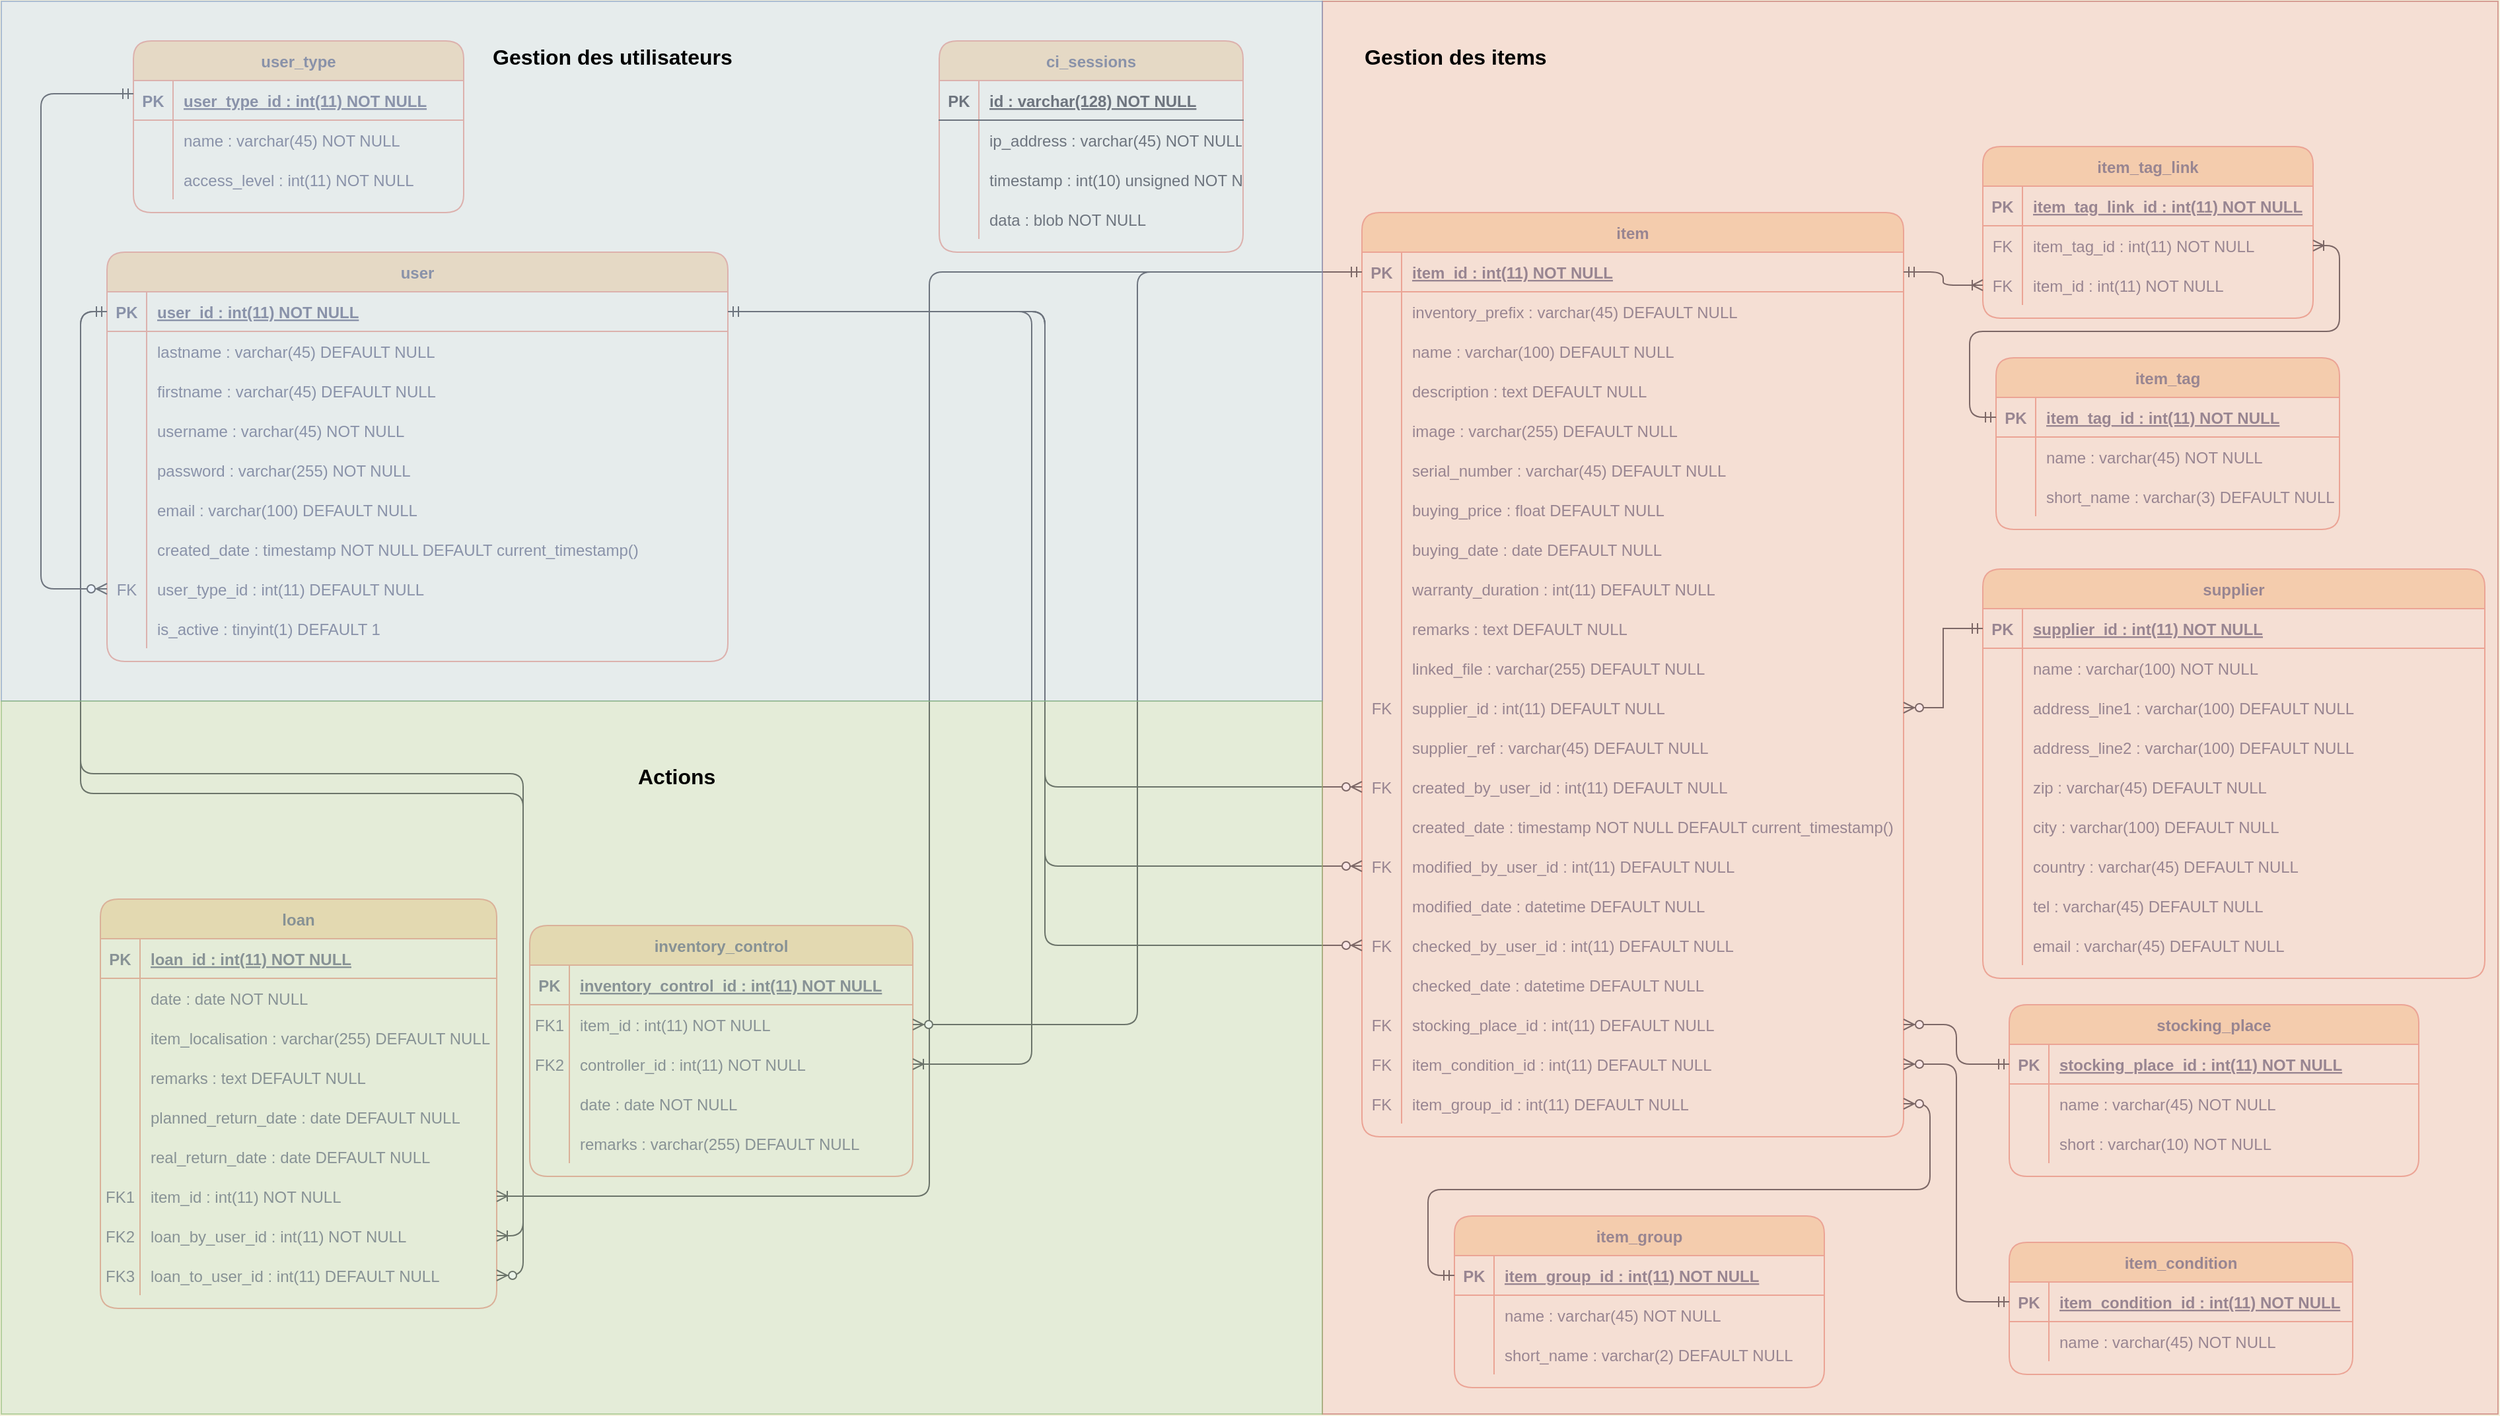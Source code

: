<mxfile version="14.6.13" type="device"><diagram id="R2lEEEUBdFMjLlhIrx00" name="Page-1"><mxGraphModel dx="1936" dy="816" grid="1" gridSize="10" guides="1" tooltips="1" connect="1" arrows="1" fold="1" page="1" pageScale="1" pageWidth="850" pageHeight="1100" background="#F4F1DE" math="0" shadow="0" extFonts="Permanent Marker^https://fonts.googleapis.com/css?family=Permanent+Marker"><root><mxCell id="0"/><mxCell id="1" parent="0"/><mxCell id="Qy-OdiPuZyg0FBJIg8-f-1229" value="loan" style="shape=table;startSize=30;container=1;collapsible=1;childLayout=tableLayout;fixedRows=1;rowLines=0;fontStyle=1;align=center;resizeLast=1;fillColor=#F2CC8F;strokeColor=#E07A5F;fontColor=#393C56;rounded=1;" parent="1" vertex="1"><mxGeometry x="-485" y="1420" width="300" height="310" as="geometry"/></mxCell><mxCell id="Qy-OdiPuZyg0FBJIg8-f-1230" value="" style="shape=partialRectangle;collapsible=0;dropTarget=0;pointerEvents=0;fillColor=none;top=0;left=0;bottom=1;right=0;points=[[0,0.5],[1,0.5]];portConstraint=eastwest;strokeColor=#E07A5F;fontColor=#393C56;rounded=1;" parent="Qy-OdiPuZyg0FBJIg8-f-1229" vertex="1"><mxGeometry y="30" width="300" height="30" as="geometry"/></mxCell><mxCell id="Qy-OdiPuZyg0FBJIg8-f-1231" value="PK" style="shape=partialRectangle;connectable=0;fillColor=none;top=0;left=0;bottom=0;right=0;fontStyle=1;overflow=hidden;strokeColor=#E07A5F;fontColor=#393C56;rounded=1;" parent="Qy-OdiPuZyg0FBJIg8-f-1230" vertex="1"><mxGeometry width="30" height="30" as="geometry"/></mxCell><mxCell id="Qy-OdiPuZyg0FBJIg8-f-1232" value="loan_id : int(11) NOT NULL" style="shape=partialRectangle;connectable=0;fillColor=none;top=0;left=0;bottom=0;right=0;align=left;spacingLeft=6;fontStyle=5;overflow=hidden;strokeColor=#E07A5F;fontColor=#393C56;rounded=1;" parent="Qy-OdiPuZyg0FBJIg8-f-1230" vertex="1"><mxGeometry x="30" width="270" height="30" as="geometry"/></mxCell><mxCell id="Qy-OdiPuZyg0FBJIg8-f-1233" value="" style="shape=partialRectangle;collapsible=0;dropTarget=0;pointerEvents=0;fillColor=none;top=0;left=0;bottom=0;right=0;points=[[0,0.5],[1,0.5]];portConstraint=eastwest;strokeColor=#E07A5F;fontColor=#393C56;rounded=1;" parent="Qy-OdiPuZyg0FBJIg8-f-1229" vertex="1"><mxGeometry y="60" width="300" height="30" as="geometry"/></mxCell><mxCell id="Qy-OdiPuZyg0FBJIg8-f-1234" value="" style="shape=partialRectangle;connectable=0;fillColor=none;top=0;left=0;bottom=0;right=0;editable=1;overflow=hidden;strokeColor=#E07A5F;fontColor=#393C56;rounded=1;" parent="Qy-OdiPuZyg0FBJIg8-f-1233" vertex="1"><mxGeometry width="30" height="30" as="geometry"/></mxCell><mxCell id="Qy-OdiPuZyg0FBJIg8-f-1235" value="date : date NOT NULL" style="shape=partialRectangle;connectable=0;fillColor=none;top=0;left=0;bottom=0;right=0;align=left;spacingLeft=6;overflow=hidden;strokeColor=#E07A5F;fontColor=#393C56;rounded=1;" parent="Qy-OdiPuZyg0FBJIg8-f-1233" vertex="1"><mxGeometry x="30" width="270" height="30" as="geometry"/></mxCell><mxCell id="Qy-OdiPuZyg0FBJIg8-f-1236" value="" style="shape=partialRectangle;collapsible=0;dropTarget=0;pointerEvents=0;fillColor=none;top=0;left=0;bottom=0;right=0;points=[[0,0.5],[1,0.5]];portConstraint=eastwest;strokeColor=#E07A5F;fontColor=#393C56;rounded=1;" parent="Qy-OdiPuZyg0FBJIg8-f-1229" vertex="1"><mxGeometry y="90" width="300" height="30" as="geometry"/></mxCell><mxCell id="Qy-OdiPuZyg0FBJIg8-f-1237" value="" style="shape=partialRectangle;connectable=0;fillColor=none;top=0;left=0;bottom=0;right=0;editable=1;overflow=hidden;strokeColor=#E07A5F;fontColor=#393C56;rounded=1;" parent="Qy-OdiPuZyg0FBJIg8-f-1236" vertex="1"><mxGeometry width="30" height="30" as="geometry"/></mxCell><mxCell id="Qy-OdiPuZyg0FBJIg8-f-1238" value="item_localisation : varchar(255) DEFAULT NULL" style="shape=partialRectangle;connectable=0;fillColor=none;top=0;left=0;bottom=0;right=0;align=left;spacingLeft=6;overflow=hidden;strokeColor=#E07A5F;fontColor=#393C56;rounded=1;" parent="Qy-OdiPuZyg0FBJIg8-f-1236" vertex="1"><mxGeometry x="30" width="270" height="30" as="geometry"/></mxCell><mxCell id="Qy-OdiPuZyg0FBJIg8-f-1239" value="" style="shape=partialRectangle;collapsible=0;dropTarget=0;pointerEvents=0;fillColor=none;top=0;left=0;bottom=0;right=0;points=[[0,0.5],[1,0.5]];portConstraint=eastwest;strokeColor=#E07A5F;fontColor=#393C56;rounded=1;" parent="Qy-OdiPuZyg0FBJIg8-f-1229" vertex="1"><mxGeometry y="120" width="300" height="30" as="geometry"/></mxCell><mxCell id="Qy-OdiPuZyg0FBJIg8-f-1240" value="" style="shape=partialRectangle;connectable=0;fillColor=none;top=0;left=0;bottom=0;right=0;editable=1;overflow=hidden;strokeColor=#E07A5F;fontColor=#393C56;rounded=1;" parent="Qy-OdiPuZyg0FBJIg8-f-1239" vertex="1"><mxGeometry width="30" height="30" as="geometry"/></mxCell><mxCell id="Qy-OdiPuZyg0FBJIg8-f-1241" value="remarks : text DEFAULT NULL" style="shape=partialRectangle;connectable=0;fillColor=none;top=0;left=0;bottom=0;right=0;align=left;spacingLeft=6;overflow=hidden;strokeColor=#E07A5F;fontColor=#393C56;rounded=1;" parent="Qy-OdiPuZyg0FBJIg8-f-1239" vertex="1"><mxGeometry x="30" width="270" height="30" as="geometry"/></mxCell><mxCell id="Qy-OdiPuZyg0FBJIg8-f-1247" style="shape=partialRectangle;collapsible=0;dropTarget=0;pointerEvents=0;fillColor=none;top=0;left=0;bottom=0;right=0;points=[[0,0.5],[1,0.5]];portConstraint=eastwest;strokeColor=#E07A5F;fontColor=#393C56;rounded=1;" parent="Qy-OdiPuZyg0FBJIg8-f-1229" vertex="1"><mxGeometry y="150" width="300" height="30" as="geometry"/></mxCell><mxCell id="Qy-OdiPuZyg0FBJIg8-f-1248" style="shape=partialRectangle;connectable=0;fillColor=none;top=0;left=0;bottom=0;right=0;editable=1;overflow=hidden;strokeColor=#E07A5F;fontColor=#393C56;rounded=1;" parent="Qy-OdiPuZyg0FBJIg8-f-1247" vertex="1"><mxGeometry width="30" height="30" as="geometry"/></mxCell><mxCell id="Qy-OdiPuZyg0FBJIg8-f-1249" value="planned_return_date : date DEFAULT NULL" style="shape=partialRectangle;connectable=0;fillColor=none;top=0;left=0;bottom=0;right=0;align=left;spacingLeft=6;overflow=hidden;strokeColor=#E07A5F;fontColor=#393C56;rounded=1;" parent="Qy-OdiPuZyg0FBJIg8-f-1247" vertex="1"><mxGeometry x="30" width="270" height="30" as="geometry"/></mxCell><mxCell id="rGFPDugOurM4zF45Cs2g-9" style="shape=partialRectangle;collapsible=0;dropTarget=0;pointerEvents=0;fillColor=none;top=0;left=0;bottom=0;right=0;points=[[0,0.5],[1,0.5]];portConstraint=eastwest;strokeColor=#E07A5F;fontColor=#393C56;rounded=1;" parent="Qy-OdiPuZyg0FBJIg8-f-1229" vertex="1"><mxGeometry y="180" width="300" height="30" as="geometry"/></mxCell><mxCell id="rGFPDugOurM4zF45Cs2g-10" style="shape=partialRectangle;connectable=0;fillColor=none;top=0;left=0;bottom=0;right=0;editable=1;overflow=hidden;strokeColor=#E07A5F;fontColor=#393C56;rounded=1;" parent="rGFPDugOurM4zF45Cs2g-9" vertex="1"><mxGeometry width="30" height="30" as="geometry"/></mxCell><mxCell id="rGFPDugOurM4zF45Cs2g-11" value="real_return_date : date DEFAULT NULL" style="shape=partialRectangle;connectable=0;fillColor=none;top=0;left=0;bottom=0;right=0;align=left;spacingLeft=6;overflow=hidden;strokeColor=#E07A5F;fontColor=#393C56;rounded=1;" parent="rGFPDugOurM4zF45Cs2g-9" vertex="1"><mxGeometry x="30" width="270" height="30" as="geometry"/></mxCell><mxCell id="Qy-OdiPuZyg0FBJIg8-f-1253" style="shape=partialRectangle;collapsible=0;dropTarget=0;pointerEvents=0;fillColor=none;top=0;left=0;bottom=0;right=0;points=[[0,0.5],[1,0.5]];portConstraint=eastwest;strokeColor=#E07A5F;fontColor=#393C56;rounded=1;" parent="Qy-OdiPuZyg0FBJIg8-f-1229" vertex="1"><mxGeometry y="210" width="300" height="30" as="geometry"/></mxCell><mxCell id="Qy-OdiPuZyg0FBJIg8-f-1254" value="FK1" style="shape=partialRectangle;connectable=0;fillColor=none;top=0;left=0;bottom=0;right=0;editable=1;overflow=hidden;strokeColor=#E07A5F;fontColor=#393C56;rounded=1;" parent="Qy-OdiPuZyg0FBJIg8-f-1253" vertex="1"><mxGeometry width="30" height="30" as="geometry"/></mxCell><mxCell id="Qy-OdiPuZyg0FBJIg8-f-1255" value="item_id : int(11) NOT NULL" style="shape=partialRectangle;connectable=0;fillColor=none;top=0;left=0;bottom=0;right=0;align=left;spacingLeft=6;overflow=hidden;strokeColor=#E07A5F;fontColor=#393C56;rounded=1;" parent="Qy-OdiPuZyg0FBJIg8-f-1253" vertex="1"><mxGeometry x="30" width="270" height="30" as="geometry"/></mxCell><mxCell id="Qy-OdiPuZyg0FBJIg8-f-1256" style="shape=partialRectangle;collapsible=0;dropTarget=0;pointerEvents=0;fillColor=none;top=0;left=0;bottom=0;right=0;points=[[0,0.5],[1,0.5]];portConstraint=eastwest;strokeColor=#E07A5F;fontColor=#393C56;rounded=1;" parent="Qy-OdiPuZyg0FBJIg8-f-1229" vertex="1"><mxGeometry y="240" width="300" height="30" as="geometry"/></mxCell><mxCell id="Qy-OdiPuZyg0FBJIg8-f-1257" value="FK2" style="shape=partialRectangle;connectable=0;fillColor=none;top=0;left=0;bottom=0;right=0;editable=1;overflow=hidden;strokeColor=#E07A5F;fontColor=#393C56;rounded=1;" parent="Qy-OdiPuZyg0FBJIg8-f-1256" vertex="1"><mxGeometry width="30" height="30" as="geometry"/></mxCell><mxCell id="Qy-OdiPuZyg0FBJIg8-f-1258" value="loan_by_user_id : int(11) NOT NULL" style="shape=partialRectangle;connectable=0;fillColor=none;top=0;left=0;bottom=0;right=0;align=left;spacingLeft=6;overflow=hidden;strokeColor=#E07A5F;fontColor=#393C56;rounded=1;" parent="Qy-OdiPuZyg0FBJIg8-f-1256" vertex="1"><mxGeometry x="30" width="270" height="30" as="geometry"/></mxCell><mxCell id="Qy-OdiPuZyg0FBJIg8-f-1259" style="shape=partialRectangle;collapsible=0;dropTarget=0;pointerEvents=0;fillColor=none;top=0;left=0;bottom=0;right=0;points=[[0,0.5],[1,0.5]];portConstraint=eastwest;strokeColor=#E07A5F;fontColor=#393C56;rounded=1;" parent="Qy-OdiPuZyg0FBJIg8-f-1229" vertex="1"><mxGeometry y="270" width="300" height="30" as="geometry"/></mxCell><mxCell id="Qy-OdiPuZyg0FBJIg8-f-1260" value="FK3" style="shape=partialRectangle;connectable=0;fillColor=none;top=0;left=0;bottom=0;right=0;editable=1;overflow=hidden;strokeColor=#E07A5F;fontColor=#393C56;rounded=1;" parent="Qy-OdiPuZyg0FBJIg8-f-1259" vertex="1"><mxGeometry width="30" height="30" as="geometry"/></mxCell><mxCell id="Qy-OdiPuZyg0FBJIg8-f-1261" value="loan_to_user_id : int(11) DEFAULT NULL" style="shape=partialRectangle;connectable=0;fillColor=none;top=0;left=0;bottom=0;right=0;align=left;spacingLeft=6;overflow=hidden;strokeColor=#E07A5F;fontColor=#393C56;rounded=1;" parent="Qy-OdiPuZyg0FBJIg8-f-1259" vertex="1"><mxGeometry x="30" width="270" height="30" as="geometry"/></mxCell><mxCell id="Qy-OdiPuZyg0FBJIg8-f-1262" value="user" style="shape=table;startSize=30;container=1;collapsible=1;childLayout=tableLayout;fixedRows=1;rowLines=0;fontStyle=1;align=center;resizeLast=1;shadow=0;glass=0;sketch=0;fillColor=#F2CC8F;strokeColor=#E07A5F;fontColor=#393C56;rounded=1;" parent="1" vertex="1"><mxGeometry x="-480" y="930" width="470" height="310" as="geometry"/></mxCell><mxCell id="Qy-OdiPuZyg0FBJIg8-f-1263" value="" style="shape=partialRectangle;collapsible=0;dropTarget=0;pointerEvents=0;fillColor=none;top=0;left=0;bottom=1;right=0;points=[[0,0.5],[1,0.5]];portConstraint=eastwest;strokeColor=#E07A5F;fontColor=#393C56;rounded=1;" parent="Qy-OdiPuZyg0FBJIg8-f-1262" vertex="1"><mxGeometry y="30" width="470" height="30" as="geometry"/></mxCell><mxCell id="Qy-OdiPuZyg0FBJIg8-f-1264" value="PK" style="shape=partialRectangle;connectable=0;fillColor=none;top=0;left=0;bottom=0;right=0;fontStyle=1;overflow=hidden;strokeColor=#E07A5F;fontColor=#393C56;rounded=1;" parent="Qy-OdiPuZyg0FBJIg8-f-1263" vertex="1"><mxGeometry width="30" height="30" as="geometry"/></mxCell><mxCell id="Qy-OdiPuZyg0FBJIg8-f-1265" value="user_id : int(11) NOT NULL" style="shape=partialRectangle;connectable=0;fillColor=none;top=0;left=0;bottom=0;right=0;align=left;spacingLeft=6;fontStyle=5;overflow=hidden;strokeColor=#E07A5F;fontColor=#393C56;rounded=1;" parent="Qy-OdiPuZyg0FBJIg8-f-1263" vertex="1"><mxGeometry x="30" width="440" height="30" as="geometry"/></mxCell><mxCell id="Qy-OdiPuZyg0FBJIg8-f-1266" value="" style="shape=partialRectangle;collapsible=0;dropTarget=0;pointerEvents=0;fillColor=none;top=0;left=0;bottom=0;right=0;points=[[0,0.5],[1,0.5]];portConstraint=eastwest;strokeColor=#E07A5F;fontColor=#393C56;rounded=1;" parent="Qy-OdiPuZyg0FBJIg8-f-1262" vertex="1"><mxGeometry y="60" width="470" height="30" as="geometry"/></mxCell><mxCell id="Qy-OdiPuZyg0FBJIg8-f-1267" value="" style="shape=partialRectangle;connectable=0;fillColor=none;top=0;left=0;bottom=0;right=0;editable=1;overflow=hidden;strokeColor=#E07A5F;fontColor=#393C56;rounded=1;" parent="Qy-OdiPuZyg0FBJIg8-f-1266" vertex="1"><mxGeometry width="30" height="30" as="geometry"/></mxCell><mxCell id="Qy-OdiPuZyg0FBJIg8-f-1268" value="lastname : varchar(45) DEFAULT NULL" style="shape=partialRectangle;connectable=0;fillColor=none;top=0;left=0;bottom=0;right=0;align=left;spacingLeft=6;overflow=hidden;strokeColor=#E07A5F;fontColor=#393C56;rounded=1;" parent="Qy-OdiPuZyg0FBJIg8-f-1266" vertex="1"><mxGeometry x="30" width="440" height="30" as="geometry"/></mxCell><mxCell id="Qy-OdiPuZyg0FBJIg8-f-1269" value="" style="shape=partialRectangle;collapsible=0;dropTarget=0;pointerEvents=0;fillColor=none;top=0;left=0;bottom=0;right=0;points=[[0,0.5],[1,0.5]];portConstraint=eastwest;strokeColor=#E07A5F;fontColor=#393C56;rounded=1;" parent="Qy-OdiPuZyg0FBJIg8-f-1262" vertex="1"><mxGeometry y="90" width="470" height="30" as="geometry"/></mxCell><mxCell id="Qy-OdiPuZyg0FBJIg8-f-1270" value="" style="shape=partialRectangle;connectable=0;fillColor=none;top=0;left=0;bottom=0;right=0;editable=1;overflow=hidden;strokeColor=#E07A5F;fontColor=#393C56;rounded=1;" parent="Qy-OdiPuZyg0FBJIg8-f-1269" vertex="1"><mxGeometry width="30" height="30" as="geometry"/></mxCell><mxCell id="Qy-OdiPuZyg0FBJIg8-f-1271" value="firstname : varchar(45) DEFAULT NULL" style="shape=partialRectangle;connectable=0;fillColor=none;top=0;left=0;bottom=0;right=0;align=left;spacingLeft=6;overflow=hidden;strokeColor=#E07A5F;fontColor=#393C56;rounded=1;" parent="Qy-OdiPuZyg0FBJIg8-f-1269" vertex="1"><mxGeometry x="30" width="440" height="30" as="geometry"/></mxCell><mxCell id="Qy-OdiPuZyg0FBJIg8-f-1272" value="" style="shape=partialRectangle;collapsible=0;dropTarget=0;pointerEvents=0;fillColor=none;top=0;left=0;bottom=0;right=0;points=[[0,0.5],[1,0.5]];portConstraint=eastwest;strokeColor=#E07A5F;fontColor=#393C56;rounded=1;" parent="Qy-OdiPuZyg0FBJIg8-f-1262" vertex="1"><mxGeometry y="120" width="470" height="30" as="geometry"/></mxCell><mxCell id="Qy-OdiPuZyg0FBJIg8-f-1273" value="" style="shape=partialRectangle;connectable=0;fillColor=none;top=0;left=0;bottom=0;right=0;editable=1;overflow=hidden;strokeColor=#E07A5F;fontColor=#393C56;rounded=1;" parent="Qy-OdiPuZyg0FBJIg8-f-1272" vertex="1"><mxGeometry width="30" height="30" as="geometry"/></mxCell><mxCell id="Qy-OdiPuZyg0FBJIg8-f-1274" value="username : varchar(45) NOT NULL" style="shape=partialRectangle;connectable=0;fillColor=none;top=0;left=0;bottom=0;right=0;align=left;spacingLeft=6;overflow=hidden;strokeColor=#E07A5F;fontColor=#393C56;rounded=1;" parent="Qy-OdiPuZyg0FBJIg8-f-1272" vertex="1"><mxGeometry x="30" width="440" height="30" as="geometry"/></mxCell><mxCell id="Qy-OdiPuZyg0FBJIg8-f-1287" style="shape=partialRectangle;collapsible=0;dropTarget=0;pointerEvents=0;fillColor=none;top=0;left=0;bottom=0;right=0;points=[[0,0.5],[1,0.5]];portConstraint=eastwest;strokeColor=#E07A5F;fontColor=#393C56;rounded=1;" parent="Qy-OdiPuZyg0FBJIg8-f-1262" vertex="1"><mxGeometry y="150" width="470" height="30" as="geometry"/></mxCell><mxCell id="Qy-OdiPuZyg0FBJIg8-f-1288" style="shape=partialRectangle;connectable=0;fillColor=none;top=0;left=0;bottom=0;right=0;editable=1;overflow=hidden;strokeColor=#E07A5F;fontColor=#393C56;rounded=1;" parent="Qy-OdiPuZyg0FBJIg8-f-1287" vertex="1"><mxGeometry width="30" height="30" as="geometry"/></mxCell><mxCell id="Qy-OdiPuZyg0FBJIg8-f-1289" value="password : varchar(255) NOT NULL" style="shape=partialRectangle;connectable=0;fillColor=none;top=0;left=0;bottom=0;right=0;align=left;spacingLeft=6;overflow=hidden;strokeColor=#E07A5F;fontColor=#393C56;rounded=1;" parent="Qy-OdiPuZyg0FBJIg8-f-1287" vertex="1"><mxGeometry x="30" width="440" height="30" as="geometry"/></mxCell><mxCell id="Qy-OdiPuZyg0FBJIg8-f-1284" style="shape=partialRectangle;collapsible=0;dropTarget=0;pointerEvents=0;fillColor=none;top=0;left=0;bottom=0;right=0;points=[[0,0.5],[1,0.5]];portConstraint=eastwest;strokeColor=#E07A5F;fontColor=#393C56;rounded=1;" parent="Qy-OdiPuZyg0FBJIg8-f-1262" vertex="1"><mxGeometry y="180" width="470" height="30" as="geometry"/></mxCell><mxCell id="Qy-OdiPuZyg0FBJIg8-f-1285" style="shape=partialRectangle;connectable=0;fillColor=none;top=0;left=0;bottom=0;right=0;editable=1;overflow=hidden;strokeColor=#E07A5F;fontColor=#393C56;rounded=1;" parent="Qy-OdiPuZyg0FBJIg8-f-1284" vertex="1"><mxGeometry width="30" height="30" as="geometry"/></mxCell><mxCell id="Qy-OdiPuZyg0FBJIg8-f-1286" value="email : varchar(100) DEFAULT NULL" style="shape=partialRectangle;connectable=0;fillColor=none;top=0;left=0;bottom=0;right=0;align=left;spacingLeft=6;overflow=hidden;strokeColor=#E07A5F;fontColor=#393C56;rounded=1;" parent="Qy-OdiPuZyg0FBJIg8-f-1284" vertex="1"><mxGeometry x="30" width="440" height="30" as="geometry"/></mxCell><mxCell id="Qy-OdiPuZyg0FBJIg8-f-1281" style="shape=partialRectangle;collapsible=0;dropTarget=0;pointerEvents=0;fillColor=none;top=0;left=0;bottom=0;right=0;points=[[0,0.5],[1,0.5]];portConstraint=eastwest;strokeColor=#E07A5F;fontColor=#393C56;rounded=1;" parent="Qy-OdiPuZyg0FBJIg8-f-1262" vertex="1"><mxGeometry y="210" width="470" height="30" as="geometry"/></mxCell><mxCell id="Qy-OdiPuZyg0FBJIg8-f-1282" style="shape=partialRectangle;connectable=0;fillColor=none;top=0;left=0;bottom=0;right=0;editable=1;overflow=hidden;strokeColor=#E07A5F;fontColor=#393C56;rounded=1;" parent="Qy-OdiPuZyg0FBJIg8-f-1281" vertex="1"><mxGeometry width="30" height="30" as="geometry"/></mxCell><mxCell id="Qy-OdiPuZyg0FBJIg8-f-1283" value="created_date : timestamp NOT NULL DEFAULT current_timestamp()" style="shape=partialRectangle;connectable=0;fillColor=none;top=0;left=0;bottom=0;right=0;align=left;spacingLeft=6;overflow=hidden;strokeColor=#E07A5F;fontColor=#393C56;rounded=1;" parent="Qy-OdiPuZyg0FBJIg8-f-1281" vertex="1"><mxGeometry x="30" width="440" height="30" as="geometry"/></mxCell><mxCell id="Qy-OdiPuZyg0FBJIg8-f-1278" style="shape=partialRectangle;collapsible=0;dropTarget=0;pointerEvents=0;fillColor=none;top=0;left=0;bottom=0;right=0;points=[[0,0.5],[1,0.5]];portConstraint=eastwest;strokeColor=#E07A5F;fontColor=#393C56;rounded=1;" parent="Qy-OdiPuZyg0FBJIg8-f-1262" vertex="1"><mxGeometry y="240" width="470" height="30" as="geometry"/></mxCell><mxCell id="Qy-OdiPuZyg0FBJIg8-f-1279" value="FK" style="shape=partialRectangle;connectable=0;fillColor=none;top=0;left=0;bottom=0;right=0;editable=1;overflow=hidden;strokeColor=#E07A5F;fontColor=#393C56;rounded=1;" parent="Qy-OdiPuZyg0FBJIg8-f-1278" vertex="1"><mxGeometry width="30" height="30" as="geometry"/></mxCell><mxCell id="Qy-OdiPuZyg0FBJIg8-f-1280" value="user_type_id : int(11) DEFAULT NULL" style="shape=partialRectangle;connectable=0;fillColor=none;top=0;left=0;bottom=0;right=0;align=left;spacingLeft=6;overflow=hidden;strokeColor=#E07A5F;fontColor=#393C56;rounded=1;" parent="Qy-OdiPuZyg0FBJIg8-f-1278" vertex="1"><mxGeometry x="30" width="440" height="30" as="geometry"/></mxCell><mxCell id="Qy-OdiPuZyg0FBJIg8-f-1275" style="shape=partialRectangle;collapsible=0;dropTarget=0;pointerEvents=0;fillColor=none;top=0;left=0;bottom=0;right=0;points=[[0,0.5],[1,0.5]];portConstraint=eastwest;strokeColor=#E07A5F;fontColor=#393C56;rounded=1;" parent="Qy-OdiPuZyg0FBJIg8-f-1262" vertex="1"><mxGeometry y="270" width="470" height="30" as="geometry"/></mxCell><mxCell id="Qy-OdiPuZyg0FBJIg8-f-1276" style="shape=partialRectangle;connectable=0;fillColor=none;top=0;left=0;bottom=0;right=0;editable=1;overflow=hidden;strokeColor=#E07A5F;fontColor=#393C56;rounded=1;" parent="Qy-OdiPuZyg0FBJIg8-f-1275" vertex="1"><mxGeometry width="30" height="30" as="geometry"/></mxCell><mxCell id="Qy-OdiPuZyg0FBJIg8-f-1277" value="is_active : tinyint(1) DEFAULT 1" style="shape=partialRectangle;connectable=0;fillColor=none;top=0;left=0;bottom=0;right=0;align=left;spacingLeft=6;overflow=hidden;strokeColor=#E07A5F;fontColor=#393C56;rounded=1;" parent="Qy-OdiPuZyg0FBJIg8-f-1275" vertex="1"><mxGeometry x="30" width="440" height="30" as="geometry"/></mxCell><mxCell id="Qy-OdiPuZyg0FBJIg8-f-1303" value="stocking_place" style="shape=table;startSize=30;container=1;collapsible=1;childLayout=tableLayout;fixedRows=1;rowLines=0;fontStyle=1;align=center;resizeLast=1;shadow=0;glass=0;sketch=0;fillColor=#F2CC8F;strokeColor=#E07A5F;fontColor=#393C56;rounded=1;" parent="1" vertex="1"><mxGeometry x="960" y="1500" width="310" height="130" as="geometry"/></mxCell><mxCell id="Qy-OdiPuZyg0FBJIg8-f-1304" value="" style="shape=partialRectangle;collapsible=0;dropTarget=0;pointerEvents=0;fillColor=none;top=0;left=0;bottom=1;right=0;points=[[0,0.5],[1,0.5]];portConstraint=eastwest;strokeColor=#E07A5F;fontColor=#393C56;rounded=1;" parent="Qy-OdiPuZyg0FBJIg8-f-1303" vertex="1"><mxGeometry y="30" width="310" height="30" as="geometry"/></mxCell><mxCell id="Qy-OdiPuZyg0FBJIg8-f-1305" value="PK" style="shape=partialRectangle;connectable=0;fillColor=none;top=0;left=0;bottom=0;right=0;fontStyle=1;overflow=hidden;strokeColor=#E07A5F;fontColor=#393C56;rounded=1;" parent="Qy-OdiPuZyg0FBJIg8-f-1304" vertex="1"><mxGeometry width="30" height="30" as="geometry"/></mxCell><mxCell id="Qy-OdiPuZyg0FBJIg8-f-1306" value="stocking_place_id : int(11) NOT NULL" style="shape=partialRectangle;connectable=0;fillColor=none;top=0;left=0;bottom=0;right=0;align=left;spacingLeft=6;fontStyle=5;overflow=hidden;strokeColor=#E07A5F;fontColor=#393C56;rounded=1;" parent="Qy-OdiPuZyg0FBJIg8-f-1304" vertex="1"><mxGeometry x="30" width="280" height="30" as="geometry"/></mxCell><mxCell id="Qy-OdiPuZyg0FBJIg8-f-1307" value="" style="shape=partialRectangle;collapsible=0;dropTarget=0;pointerEvents=0;fillColor=none;top=0;left=0;bottom=0;right=0;points=[[0,0.5],[1,0.5]];portConstraint=eastwest;strokeColor=#E07A5F;fontColor=#393C56;rounded=1;" parent="Qy-OdiPuZyg0FBJIg8-f-1303" vertex="1"><mxGeometry y="60" width="310" height="30" as="geometry"/></mxCell><mxCell id="Qy-OdiPuZyg0FBJIg8-f-1308" value="" style="shape=partialRectangle;connectable=0;fillColor=none;top=0;left=0;bottom=0;right=0;editable=1;overflow=hidden;strokeColor=#E07A5F;fontColor=#393C56;rounded=1;" parent="Qy-OdiPuZyg0FBJIg8-f-1307" vertex="1"><mxGeometry width="30" height="30" as="geometry"/></mxCell><mxCell id="Qy-OdiPuZyg0FBJIg8-f-1309" value="name : varchar(45) NOT NULL" style="shape=partialRectangle;connectable=0;fillColor=none;top=0;left=0;bottom=0;right=0;align=left;spacingLeft=6;overflow=hidden;strokeColor=#E07A5F;fontColor=#393C56;rounded=1;" parent="Qy-OdiPuZyg0FBJIg8-f-1307" vertex="1"><mxGeometry x="30" width="280" height="30" as="geometry"/></mxCell><mxCell id="Qy-OdiPuZyg0FBJIg8-f-1310" value="" style="shape=partialRectangle;collapsible=0;dropTarget=0;pointerEvents=0;fillColor=none;top=0;left=0;bottom=0;right=0;points=[[0,0.5],[1,0.5]];portConstraint=eastwest;strokeColor=#E07A5F;fontColor=#393C56;rounded=1;" parent="Qy-OdiPuZyg0FBJIg8-f-1303" vertex="1"><mxGeometry y="90" width="310" height="30" as="geometry"/></mxCell><mxCell id="Qy-OdiPuZyg0FBJIg8-f-1311" value="" style="shape=partialRectangle;connectable=0;fillColor=none;top=0;left=0;bottom=0;right=0;editable=1;overflow=hidden;strokeColor=#E07A5F;fontColor=#393C56;rounded=1;" parent="Qy-OdiPuZyg0FBJIg8-f-1310" vertex="1"><mxGeometry width="30" height="30" as="geometry"/></mxCell><mxCell id="Qy-OdiPuZyg0FBJIg8-f-1312" value="short : varchar(10) NOT NULL" style="shape=partialRectangle;connectable=0;fillColor=none;top=0;left=0;bottom=0;right=0;align=left;spacingLeft=6;overflow=hidden;strokeColor=#E07A5F;fontColor=#393C56;rounded=1;" parent="Qy-OdiPuZyg0FBJIg8-f-1310" vertex="1"><mxGeometry x="30" width="280" height="30" as="geometry"/></mxCell><mxCell id="Qy-OdiPuZyg0FBJIg8-f-1316" value="inventory_control" style="shape=table;startSize=30;container=1;collapsible=1;childLayout=tableLayout;fixedRows=1;rowLines=0;fontStyle=1;align=center;resizeLast=1;shadow=0;glass=0;sketch=0;fillColor=#F2CC8F;strokeColor=#E07A5F;fontColor=#393C56;rounded=1;" parent="1" vertex="1"><mxGeometry x="-160" y="1440" width="290" height="190" as="geometry"/></mxCell><mxCell id="Qy-OdiPuZyg0FBJIg8-f-1317" value="" style="shape=partialRectangle;collapsible=0;dropTarget=0;pointerEvents=0;fillColor=none;top=0;left=0;bottom=1;right=0;points=[[0,0.5],[1,0.5]];portConstraint=eastwest;strokeColor=#E07A5F;fontColor=#393C56;rounded=1;" parent="Qy-OdiPuZyg0FBJIg8-f-1316" vertex="1"><mxGeometry y="30" width="290" height="30" as="geometry"/></mxCell><mxCell id="Qy-OdiPuZyg0FBJIg8-f-1318" value="PK" style="shape=partialRectangle;connectable=0;fillColor=none;top=0;left=0;bottom=0;right=0;fontStyle=1;overflow=hidden;strokeColor=#E07A5F;fontColor=#393C56;rounded=1;" parent="Qy-OdiPuZyg0FBJIg8-f-1317" vertex="1"><mxGeometry width="30" height="30" as="geometry"/></mxCell><mxCell id="Qy-OdiPuZyg0FBJIg8-f-1319" value="inventory_control_id : int(11) NOT NULL" style="shape=partialRectangle;connectable=0;fillColor=none;top=0;left=0;bottom=0;right=0;align=left;spacingLeft=6;fontStyle=5;overflow=hidden;strokeColor=#E07A5F;fontColor=#393C56;rounded=1;" parent="Qy-OdiPuZyg0FBJIg8-f-1317" vertex="1"><mxGeometry x="30" width="260" height="30" as="geometry"/></mxCell><mxCell id="Qy-OdiPuZyg0FBJIg8-f-1320" value="" style="shape=partialRectangle;collapsible=0;dropTarget=0;pointerEvents=0;fillColor=none;top=0;left=0;bottom=0;right=0;points=[[0,0.5],[1,0.5]];portConstraint=eastwest;strokeColor=#E07A5F;fontColor=#393C56;rounded=1;" parent="Qy-OdiPuZyg0FBJIg8-f-1316" vertex="1"><mxGeometry y="60" width="290" height="30" as="geometry"/></mxCell><mxCell id="Qy-OdiPuZyg0FBJIg8-f-1321" value="FK1" style="shape=partialRectangle;connectable=0;fillColor=none;top=0;left=0;bottom=0;right=0;editable=1;overflow=hidden;strokeColor=#E07A5F;fontColor=#393C56;rounded=1;" parent="Qy-OdiPuZyg0FBJIg8-f-1320" vertex="1"><mxGeometry width="30" height="30" as="geometry"/></mxCell><mxCell id="Qy-OdiPuZyg0FBJIg8-f-1322" value="item_id : int(11) NOT NULL" style="shape=partialRectangle;connectable=0;fillColor=none;top=0;left=0;bottom=0;right=0;align=left;spacingLeft=6;overflow=hidden;strokeColor=#E07A5F;fontColor=#393C56;rounded=1;" parent="Qy-OdiPuZyg0FBJIg8-f-1320" vertex="1"><mxGeometry x="30" width="260" height="30" as="geometry"/></mxCell><mxCell id="Qy-OdiPuZyg0FBJIg8-f-1323" value="" style="shape=partialRectangle;collapsible=0;dropTarget=0;pointerEvents=0;fillColor=none;top=0;left=0;bottom=0;right=0;points=[[0,0.5],[1,0.5]];portConstraint=eastwest;strokeColor=#E07A5F;fontColor=#393C56;rounded=1;" parent="Qy-OdiPuZyg0FBJIg8-f-1316" vertex="1"><mxGeometry y="90" width="290" height="30" as="geometry"/></mxCell><mxCell id="Qy-OdiPuZyg0FBJIg8-f-1324" value="FK2" style="shape=partialRectangle;connectable=0;fillColor=none;top=0;left=0;bottom=0;right=0;editable=1;overflow=hidden;strokeColor=#E07A5F;fontColor=#393C56;rounded=1;" parent="Qy-OdiPuZyg0FBJIg8-f-1323" vertex="1"><mxGeometry width="30" height="30" as="geometry"/></mxCell><mxCell id="Qy-OdiPuZyg0FBJIg8-f-1325" value="controller_id : int(11) NOT NULL" style="shape=partialRectangle;connectable=0;fillColor=none;top=0;left=0;bottom=0;right=0;align=left;spacingLeft=6;overflow=hidden;strokeColor=#E07A5F;fontColor=#393C56;rounded=1;" parent="Qy-OdiPuZyg0FBJIg8-f-1323" vertex="1"><mxGeometry x="30" width="260" height="30" as="geometry"/></mxCell><mxCell id="Qy-OdiPuZyg0FBJIg8-f-1326" value="" style="shape=partialRectangle;collapsible=0;dropTarget=0;pointerEvents=0;fillColor=none;top=0;left=0;bottom=0;right=0;points=[[0,0.5],[1,0.5]];portConstraint=eastwest;strokeColor=#E07A5F;fontColor=#393C56;rounded=1;" parent="Qy-OdiPuZyg0FBJIg8-f-1316" vertex="1"><mxGeometry y="120" width="290" height="30" as="geometry"/></mxCell><mxCell id="Qy-OdiPuZyg0FBJIg8-f-1327" value="" style="shape=partialRectangle;connectable=0;fillColor=none;top=0;left=0;bottom=0;right=0;editable=1;overflow=hidden;strokeColor=#E07A5F;fontColor=#393C56;rounded=1;" parent="Qy-OdiPuZyg0FBJIg8-f-1326" vertex="1"><mxGeometry width="30" height="30" as="geometry"/></mxCell><mxCell id="Qy-OdiPuZyg0FBJIg8-f-1328" value="date : date NOT NULL" style="shape=partialRectangle;connectable=0;fillColor=none;top=0;left=0;bottom=0;right=0;align=left;spacingLeft=6;overflow=hidden;strokeColor=#E07A5F;fontColor=#393C56;rounded=1;" parent="Qy-OdiPuZyg0FBJIg8-f-1326" vertex="1"><mxGeometry x="30" width="260" height="30" as="geometry"/></mxCell><mxCell id="Qy-OdiPuZyg0FBJIg8-f-1329" style="shape=partialRectangle;collapsible=0;dropTarget=0;pointerEvents=0;fillColor=none;top=0;left=0;bottom=0;right=0;points=[[0,0.5],[1,0.5]];portConstraint=eastwest;strokeColor=#E07A5F;fontColor=#393C56;rounded=1;" parent="Qy-OdiPuZyg0FBJIg8-f-1316" vertex="1"><mxGeometry y="150" width="290" height="30" as="geometry"/></mxCell><mxCell id="Qy-OdiPuZyg0FBJIg8-f-1330" style="shape=partialRectangle;connectable=0;fillColor=none;top=0;left=0;bottom=0;right=0;editable=1;overflow=hidden;strokeColor=#E07A5F;fontColor=#393C56;rounded=1;" parent="Qy-OdiPuZyg0FBJIg8-f-1329" vertex="1"><mxGeometry width="30" height="30" as="geometry"/></mxCell><mxCell id="Qy-OdiPuZyg0FBJIg8-f-1331" value="remarks : varchar(255) DEFAULT NULL" style="shape=partialRectangle;connectable=0;fillColor=none;top=0;left=0;bottom=0;right=0;align=left;spacingLeft=6;overflow=hidden;strokeColor=#E07A5F;fontColor=#393C56;rounded=1;" parent="Qy-OdiPuZyg0FBJIg8-f-1329" vertex="1"><mxGeometry x="30" width="260" height="30" as="geometry"/></mxCell><mxCell id="Qy-OdiPuZyg0FBJIg8-f-1332" value="supplier" style="shape=table;startSize=30;container=1;collapsible=1;childLayout=tableLayout;fixedRows=1;rowLines=0;fontStyle=1;align=center;resizeLast=1;shadow=0;glass=0;sketch=0;fillColor=#F2CC8F;strokeColor=#E07A5F;fontColor=#393C56;rounded=1;" parent="1" vertex="1"><mxGeometry x="940" y="1170" width="380" height="310" as="geometry"/></mxCell><mxCell id="Qy-OdiPuZyg0FBJIg8-f-1333" value="" style="shape=partialRectangle;collapsible=0;dropTarget=0;pointerEvents=0;fillColor=none;top=0;left=0;bottom=1;right=0;points=[[0,0.5],[1,0.5]];portConstraint=eastwest;strokeColor=#E07A5F;fontColor=#393C56;rounded=1;" parent="Qy-OdiPuZyg0FBJIg8-f-1332" vertex="1"><mxGeometry y="30" width="380" height="30" as="geometry"/></mxCell><mxCell id="Qy-OdiPuZyg0FBJIg8-f-1334" value="PK" style="shape=partialRectangle;connectable=0;fillColor=none;top=0;left=0;bottom=0;right=0;fontStyle=1;overflow=hidden;strokeColor=#E07A5F;fontColor=#393C56;rounded=1;" parent="Qy-OdiPuZyg0FBJIg8-f-1333" vertex="1"><mxGeometry width="30" height="30" as="geometry"/></mxCell><mxCell id="Qy-OdiPuZyg0FBJIg8-f-1335" value="supplier_id : int(11) NOT NULL" style="shape=partialRectangle;connectable=0;fillColor=none;top=0;left=0;bottom=0;right=0;align=left;spacingLeft=6;fontStyle=5;overflow=hidden;strokeColor=#E07A5F;fontColor=#393C56;rounded=1;" parent="Qy-OdiPuZyg0FBJIg8-f-1333" vertex="1"><mxGeometry x="30" width="350" height="30" as="geometry"/></mxCell><mxCell id="Qy-OdiPuZyg0FBJIg8-f-1336" value="" style="shape=partialRectangle;collapsible=0;dropTarget=0;pointerEvents=0;fillColor=none;top=0;left=0;bottom=0;right=0;points=[[0,0.5],[1,0.5]];portConstraint=eastwest;strokeColor=#E07A5F;fontColor=#393C56;rounded=1;" parent="Qy-OdiPuZyg0FBJIg8-f-1332" vertex="1"><mxGeometry y="60" width="380" height="30" as="geometry"/></mxCell><mxCell id="Qy-OdiPuZyg0FBJIg8-f-1337" value="" style="shape=partialRectangle;connectable=0;fillColor=none;top=0;left=0;bottom=0;right=0;editable=1;overflow=hidden;strokeColor=#E07A5F;fontColor=#393C56;rounded=1;" parent="Qy-OdiPuZyg0FBJIg8-f-1336" vertex="1"><mxGeometry width="30" height="30" as="geometry"/></mxCell><mxCell id="Qy-OdiPuZyg0FBJIg8-f-1338" value="name : varchar(100) NOT NULL" style="shape=partialRectangle;connectable=0;fillColor=none;top=0;left=0;bottom=0;right=0;align=left;spacingLeft=6;overflow=hidden;strokeColor=#E07A5F;fontColor=#393C56;rounded=1;" parent="Qy-OdiPuZyg0FBJIg8-f-1336" vertex="1"><mxGeometry x="30" width="350" height="30" as="geometry"/></mxCell><mxCell id="Qy-OdiPuZyg0FBJIg8-f-1339" value="" style="shape=partialRectangle;collapsible=0;dropTarget=0;pointerEvents=0;fillColor=none;top=0;left=0;bottom=0;right=0;points=[[0,0.5],[1,0.5]];portConstraint=eastwest;strokeColor=#E07A5F;fontColor=#393C56;rounded=1;" parent="Qy-OdiPuZyg0FBJIg8-f-1332" vertex="1"><mxGeometry y="90" width="380" height="30" as="geometry"/></mxCell><mxCell id="Qy-OdiPuZyg0FBJIg8-f-1340" value="" style="shape=partialRectangle;connectable=0;fillColor=none;top=0;left=0;bottom=0;right=0;editable=1;overflow=hidden;strokeColor=#E07A5F;fontColor=#393C56;rounded=1;" parent="Qy-OdiPuZyg0FBJIg8-f-1339" vertex="1"><mxGeometry width="30" height="30" as="geometry"/></mxCell><mxCell id="Qy-OdiPuZyg0FBJIg8-f-1341" value="address_line1 : varchar(100) DEFAULT NULL" style="shape=partialRectangle;connectable=0;fillColor=none;top=0;left=0;bottom=0;right=0;align=left;spacingLeft=6;overflow=hidden;strokeColor=#E07A5F;fontColor=#393C56;rounded=1;" parent="Qy-OdiPuZyg0FBJIg8-f-1339" vertex="1"><mxGeometry x="30" width="350" height="30" as="geometry"/></mxCell><mxCell id="Qy-OdiPuZyg0FBJIg8-f-1342" value="" style="shape=partialRectangle;collapsible=0;dropTarget=0;pointerEvents=0;fillColor=none;top=0;left=0;bottom=0;right=0;points=[[0,0.5],[1,0.5]];portConstraint=eastwest;strokeColor=#E07A5F;fontColor=#393C56;rounded=1;" parent="Qy-OdiPuZyg0FBJIg8-f-1332" vertex="1"><mxGeometry y="120" width="380" height="30" as="geometry"/></mxCell><mxCell id="Qy-OdiPuZyg0FBJIg8-f-1343" value="" style="shape=partialRectangle;connectable=0;fillColor=none;top=0;left=0;bottom=0;right=0;editable=1;overflow=hidden;strokeColor=#E07A5F;fontColor=#393C56;rounded=1;" parent="Qy-OdiPuZyg0FBJIg8-f-1342" vertex="1"><mxGeometry width="30" height="30" as="geometry"/></mxCell><mxCell id="Qy-OdiPuZyg0FBJIg8-f-1344" value="address_line2 : varchar(100) DEFAULT NULL" style="shape=partialRectangle;connectable=0;fillColor=none;top=0;left=0;bottom=0;right=0;align=left;spacingLeft=6;overflow=hidden;strokeColor=#E07A5F;fontColor=#393C56;rounded=1;" parent="Qy-OdiPuZyg0FBJIg8-f-1342" vertex="1"><mxGeometry x="30" width="350" height="30" as="geometry"/></mxCell><mxCell id="Qy-OdiPuZyg0FBJIg8-f-1357" style="shape=partialRectangle;collapsible=0;dropTarget=0;pointerEvents=0;fillColor=none;top=0;left=0;bottom=0;right=0;points=[[0,0.5],[1,0.5]];portConstraint=eastwest;strokeColor=#E07A5F;fontColor=#393C56;rounded=1;" parent="Qy-OdiPuZyg0FBJIg8-f-1332" vertex="1"><mxGeometry y="150" width="380" height="30" as="geometry"/></mxCell><mxCell id="Qy-OdiPuZyg0FBJIg8-f-1358" style="shape=partialRectangle;connectable=0;fillColor=none;top=0;left=0;bottom=0;right=0;editable=1;overflow=hidden;strokeColor=#E07A5F;fontColor=#393C56;rounded=1;" parent="Qy-OdiPuZyg0FBJIg8-f-1357" vertex="1"><mxGeometry width="30" height="30" as="geometry"/></mxCell><mxCell id="Qy-OdiPuZyg0FBJIg8-f-1359" value="zip : varchar(45) DEFAULT NULL" style="shape=partialRectangle;connectable=0;fillColor=none;top=0;left=0;bottom=0;right=0;align=left;spacingLeft=6;overflow=hidden;strokeColor=#E07A5F;fontColor=#393C56;rounded=1;" parent="Qy-OdiPuZyg0FBJIg8-f-1357" vertex="1"><mxGeometry x="30" width="350" height="30" as="geometry"/></mxCell><mxCell id="Qy-OdiPuZyg0FBJIg8-f-1354" style="shape=partialRectangle;collapsible=0;dropTarget=0;pointerEvents=0;fillColor=none;top=0;left=0;bottom=0;right=0;points=[[0,0.5],[1,0.5]];portConstraint=eastwest;strokeColor=#E07A5F;fontColor=#393C56;rounded=1;" parent="Qy-OdiPuZyg0FBJIg8-f-1332" vertex="1"><mxGeometry y="180" width="380" height="30" as="geometry"/></mxCell><mxCell id="Qy-OdiPuZyg0FBJIg8-f-1355" style="shape=partialRectangle;connectable=0;fillColor=none;top=0;left=0;bottom=0;right=0;editable=1;overflow=hidden;strokeColor=#E07A5F;fontColor=#393C56;rounded=1;" parent="Qy-OdiPuZyg0FBJIg8-f-1354" vertex="1"><mxGeometry width="30" height="30" as="geometry"/></mxCell><mxCell id="Qy-OdiPuZyg0FBJIg8-f-1356" value="city : varchar(100) DEFAULT NULL" style="shape=partialRectangle;connectable=0;fillColor=none;top=0;left=0;bottom=0;right=0;align=left;spacingLeft=6;overflow=hidden;strokeColor=#E07A5F;fontColor=#393C56;rounded=1;" parent="Qy-OdiPuZyg0FBJIg8-f-1354" vertex="1"><mxGeometry x="30" width="350" height="30" as="geometry"/></mxCell><mxCell id="Qy-OdiPuZyg0FBJIg8-f-1351" style="shape=partialRectangle;collapsible=0;dropTarget=0;pointerEvents=0;fillColor=none;top=0;left=0;bottom=0;right=0;points=[[0,0.5],[1,0.5]];portConstraint=eastwest;strokeColor=#E07A5F;fontColor=#393C56;rounded=1;" parent="Qy-OdiPuZyg0FBJIg8-f-1332" vertex="1"><mxGeometry y="210" width="380" height="30" as="geometry"/></mxCell><mxCell id="Qy-OdiPuZyg0FBJIg8-f-1352" style="shape=partialRectangle;connectable=0;fillColor=none;top=0;left=0;bottom=0;right=0;editable=1;overflow=hidden;strokeColor=#E07A5F;fontColor=#393C56;rounded=1;" parent="Qy-OdiPuZyg0FBJIg8-f-1351" vertex="1"><mxGeometry width="30" height="30" as="geometry"/></mxCell><mxCell id="Qy-OdiPuZyg0FBJIg8-f-1353" value="country : varchar(45) DEFAULT NULL" style="shape=partialRectangle;connectable=0;fillColor=none;top=0;left=0;bottom=0;right=0;align=left;spacingLeft=6;overflow=hidden;strokeColor=#E07A5F;fontColor=#393C56;rounded=1;" parent="Qy-OdiPuZyg0FBJIg8-f-1351" vertex="1"><mxGeometry x="30" width="350" height="30" as="geometry"/></mxCell><mxCell id="Qy-OdiPuZyg0FBJIg8-f-1348" style="shape=partialRectangle;collapsible=0;dropTarget=0;pointerEvents=0;fillColor=none;top=0;left=0;bottom=0;right=0;points=[[0,0.5],[1,0.5]];portConstraint=eastwest;strokeColor=#E07A5F;fontColor=#393C56;rounded=1;" parent="Qy-OdiPuZyg0FBJIg8-f-1332" vertex="1"><mxGeometry y="240" width="380" height="30" as="geometry"/></mxCell><mxCell id="Qy-OdiPuZyg0FBJIg8-f-1349" style="shape=partialRectangle;connectable=0;fillColor=none;top=0;left=0;bottom=0;right=0;editable=1;overflow=hidden;strokeColor=#E07A5F;fontColor=#393C56;rounded=1;" parent="Qy-OdiPuZyg0FBJIg8-f-1348" vertex="1"><mxGeometry width="30" height="30" as="geometry"/></mxCell><mxCell id="Qy-OdiPuZyg0FBJIg8-f-1350" value="tel : varchar(45) DEFAULT NULL" style="shape=partialRectangle;connectable=0;fillColor=none;top=0;left=0;bottom=0;right=0;align=left;spacingLeft=6;overflow=hidden;strokeColor=#E07A5F;fontColor=#393C56;rounded=1;" parent="Qy-OdiPuZyg0FBJIg8-f-1348" vertex="1"><mxGeometry x="30" width="350" height="30" as="geometry"/></mxCell><mxCell id="Qy-OdiPuZyg0FBJIg8-f-1345" style="shape=partialRectangle;collapsible=0;dropTarget=0;pointerEvents=0;fillColor=none;top=0;left=0;bottom=0;right=0;points=[[0,0.5],[1,0.5]];portConstraint=eastwest;strokeColor=#E07A5F;fontColor=#393C56;rounded=1;" parent="Qy-OdiPuZyg0FBJIg8-f-1332" vertex="1"><mxGeometry y="270" width="380" height="30" as="geometry"/></mxCell><mxCell id="Qy-OdiPuZyg0FBJIg8-f-1346" style="shape=partialRectangle;connectable=0;fillColor=none;top=0;left=0;bottom=0;right=0;editable=1;overflow=hidden;strokeColor=#E07A5F;fontColor=#393C56;rounded=1;" parent="Qy-OdiPuZyg0FBJIg8-f-1345" vertex="1"><mxGeometry width="30" height="30" as="geometry"/></mxCell><mxCell id="Qy-OdiPuZyg0FBJIg8-f-1347" value="email : varchar(45) DEFAULT NULL" style="shape=partialRectangle;connectable=0;fillColor=none;top=0;left=0;bottom=0;right=0;align=left;spacingLeft=6;overflow=hidden;strokeColor=#E07A5F;fontColor=#393C56;rounded=1;" parent="Qy-OdiPuZyg0FBJIg8-f-1345" vertex="1"><mxGeometry x="30" width="350" height="30" as="geometry"/></mxCell><mxCell id="Qy-OdiPuZyg0FBJIg8-f-1360" value="user_type" style="shape=table;startSize=30;container=1;collapsible=1;childLayout=tableLayout;fixedRows=1;rowLines=0;fontStyle=1;align=center;resizeLast=1;shadow=0;glass=0;sketch=0;fillColor=#F2CC8F;strokeColor=#E07A5F;fontColor=#393C56;rounded=1;" parent="1" vertex="1"><mxGeometry x="-460" y="770" width="250" height="130" as="geometry"/></mxCell><mxCell id="Qy-OdiPuZyg0FBJIg8-f-1361" value="" style="shape=partialRectangle;collapsible=0;dropTarget=0;pointerEvents=0;fillColor=none;top=0;left=0;bottom=1;right=0;points=[[0,0.5],[1,0.5]];portConstraint=eastwest;strokeColor=#E07A5F;fontColor=#393C56;rounded=1;" parent="Qy-OdiPuZyg0FBJIg8-f-1360" vertex="1"><mxGeometry y="30" width="250" height="30" as="geometry"/></mxCell><mxCell id="Qy-OdiPuZyg0FBJIg8-f-1362" value="PK" style="shape=partialRectangle;connectable=0;fillColor=none;top=0;left=0;bottom=0;right=0;fontStyle=1;overflow=hidden;strokeColor=#E07A5F;fontColor=#393C56;rounded=1;" parent="Qy-OdiPuZyg0FBJIg8-f-1361" vertex="1"><mxGeometry width="30" height="30" as="geometry"/></mxCell><mxCell id="Qy-OdiPuZyg0FBJIg8-f-1363" value="user_type_id : int(11) NOT NULL" style="shape=partialRectangle;connectable=0;fillColor=none;top=0;left=0;bottom=0;right=0;align=left;spacingLeft=6;fontStyle=5;overflow=hidden;strokeColor=#E07A5F;fontColor=#393C56;rounded=1;" parent="Qy-OdiPuZyg0FBJIg8-f-1361" vertex="1"><mxGeometry x="30" width="220" height="30" as="geometry"/></mxCell><mxCell id="Qy-OdiPuZyg0FBJIg8-f-1364" value="" style="shape=partialRectangle;collapsible=0;dropTarget=0;pointerEvents=0;fillColor=none;top=0;left=0;bottom=0;right=0;points=[[0,0.5],[1,0.5]];portConstraint=eastwest;strokeColor=#E07A5F;fontColor=#393C56;rounded=1;" parent="Qy-OdiPuZyg0FBJIg8-f-1360" vertex="1"><mxGeometry y="60" width="250" height="30" as="geometry"/></mxCell><mxCell id="Qy-OdiPuZyg0FBJIg8-f-1365" value="" style="shape=partialRectangle;connectable=0;fillColor=none;top=0;left=0;bottom=0;right=0;editable=1;overflow=hidden;strokeColor=#E07A5F;fontColor=#393C56;rounded=1;" parent="Qy-OdiPuZyg0FBJIg8-f-1364" vertex="1"><mxGeometry width="30" height="30" as="geometry"/></mxCell><mxCell id="Qy-OdiPuZyg0FBJIg8-f-1366" value="name : varchar(45) NOT NULL" style="shape=partialRectangle;connectable=0;fillColor=none;top=0;left=0;bottom=0;right=0;align=left;spacingLeft=6;overflow=hidden;strokeColor=#E07A5F;fontColor=#393C56;rounded=1;" parent="Qy-OdiPuZyg0FBJIg8-f-1364" vertex="1"><mxGeometry x="30" width="220" height="30" as="geometry"/></mxCell><mxCell id="Qy-OdiPuZyg0FBJIg8-f-1370" value="" style="shape=partialRectangle;collapsible=0;dropTarget=0;pointerEvents=0;fillColor=none;top=0;left=0;bottom=0;right=0;points=[[0,0.5],[1,0.5]];portConstraint=eastwest;strokeColor=#E07A5F;fontColor=#393C56;rounded=1;" parent="Qy-OdiPuZyg0FBJIg8-f-1360" vertex="1"><mxGeometry y="90" width="250" height="30" as="geometry"/></mxCell><mxCell id="Qy-OdiPuZyg0FBJIg8-f-1371" value="" style="shape=partialRectangle;connectable=0;fillColor=none;top=0;left=0;bottom=0;right=0;editable=1;overflow=hidden;strokeColor=#E07A5F;fontColor=#393C56;rounded=1;" parent="Qy-OdiPuZyg0FBJIg8-f-1370" vertex="1"><mxGeometry width="30" height="30" as="geometry"/></mxCell><mxCell id="Qy-OdiPuZyg0FBJIg8-f-1372" value="access_level : int(11) NOT NULL" style="shape=partialRectangle;connectable=0;fillColor=none;top=0;left=0;bottom=0;right=0;align=left;spacingLeft=6;overflow=hidden;strokeColor=#E07A5F;fontColor=#393C56;rounded=1;" parent="Qy-OdiPuZyg0FBJIg8-f-1370" vertex="1"><mxGeometry x="30" width="220" height="30" as="geometry"/></mxCell><mxCell id="Qy-OdiPuZyg0FBJIg8-f-1373" value="item_group" style="shape=table;startSize=30;container=1;collapsible=1;childLayout=tableLayout;fixedRows=1;rowLines=0;fontStyle=1;align=center;resizeLast=1;shadow=0;glass=0;sketch=0;fillColor=#F2CC8F;strokeColor=#E07A5F;fontColor=#393C56;rounded=1;" parent="1" vertex="1"><mxGeometry x="540" y="1660" width="280" height="130" as="geometry"/></mxCell><mxCell id="Qy-OdiPuZyg0FBJIg8-f-1374" value="" style="shape=partialRectangle;collapsible=0;dropTarget=0;pointerEvents=0;fillColor=none;top=0;left=0;bottom=1;right=0;points=[[0,0.5],[1,0.5]];portConstraint=eastwest;strokeColor=#E07A5F;fontColor=#393C56;rounded=1;" parent="Qy-OdiPuZyg0FBJIg8-f-1373" vertex="1"><mxGeometry y="30" width="280" height="30" as="geometry"/></mxCell><mxCell id="Qy-OdiPuZyg0FBJIg8-f-1375" value="PK" style="shape=partialRectangle;connectable=0;fillColor=none;top=0;left=0;bottom=0;right=0;fontStyle=1;overflow=hidden;strokeColor=#E07A5F;fontColor=#393C56;rounded=1;" parent="Qy-OdiPuZyg0FBJIg8-f-1374" vertex="1"><mxGeometry width="30" height="30" as="geometry"/></mxCell><mxCell id="Qy-OdiPuZyg0FBJIg8-f-1376" value="item_group_id : int(11) NOT NULL" style="shape=partialRectangle;connectable=0;fillColor=none;top=0;left=0;bottom=0;right=0;align=left;spacingLeft=6;fontStyle=5;overflow=hidden;strokeColor=#E07A5F;fontColor=#393C56;rounded=1;" parent="Qy-OdiPuZyg0FBJIg8-f-1374" vertex="1"><mxGeometry x="30" width="250" height="30" as="geometry"/></mxCell><mxCell id="Qy-OdiPuZyg0FBJIg8-f-1377" value="" style="shape=partialRectangle;collapsible=0;dropTarget=0;pointerEvents=0;fillColor=none;top=0;left=0;bottom=0;right=0;points=[[0,0.5],[1,0.5]];portConstraint=eastwest;strokeColor=#E07A5F;fontColor=#393C56;rounded=1;" parent="Qy-OdiPuZyg0FBJIg8-f-1373" vertex="1"><mxGeometry y="60" width="280" height="30" as="geometry"/></mxCell><mxCell id="Qy-OdiPuZyg0FBJIg8-f-1378" value="" style="shape=partialRectangle;connectable=0;fillColor=none;top=0;left=0;bottom=0;right=0;editable=1;overflow=hidden;strokeColor=#E07A5F;fontColor=#393C56;rounded=1;" parent="Qy-OdiPuZyg0FBJIg8-f-1377" vertex="1"><mxGeometry width="30" height="30" as="geometry"/></mxCell><mxCell id="Qy-OdiPuZyg0FBJIg8-f-1379" value="name : varchar(45) NOT NULL" style="shape=partialRectangle;connectable=0;fillColor=none;top=0;left=0;bottom=0;right=0;align=left;spacingLeft=6;overflow=hidden;strokeColor=#E07A5F;fontColor=#393C56;rounded=1;" parent="Qy-OdiPuZyg0FBJIg8-f-1377" vertex="1"><mxGeometry x="30" width="250" height="30" as="geometry"/></mxCell><mxCell id="Qy-OdiPuZyg0FBJIg8-f-1380" value="" style="shape=partialRectangle;collapsible=0;dropTarget=0;pointerEvents=0;fillColor=none;top=0;left=0;bottom=0;right=0;points=[[0,0.5],[1,0.5]];portConstraint=eastwest;strokeColor=#E07A5F;fontColor=#393C56;rounded=1;" parent="Qy-OdiPuZyg0FBJIg8-f-1373" vertex="1"><mxGeometry y="90" width="280" height="30" as="geometry"/></mxCell><mxCell id="Qy-OdiPuZyg0FBJIg8-f-1381" value="" style="shape=partialRectangle;connectable=0;fillColor=none;top=0;left=0;bottom=0;right=0;editable=1;overflow=hidden;strokeColor=#E07A5F;fontColor=#393C56;rounded=1;" parent="Qy-OdiPuZyg0FBJIg8-f-1380" vertex="1"><mxGeometry width="30" height="30" as="geometry"/></mxCell><mxCell id="Qy-OdiPuZyg0FBJIg8-f-1382" value="short_name : varchar(2) DEFAULT NULL" style="shape=partialRectangle;connectable=0;fillColor=none;top=0;left=0;bottom=0;right=0;align=left;spacingLeft=6;overflow=hidden;strokeColor=#E07A5F;fontColor=#393C56;rounded=1;" parent="Qy-OdiPuZyg0FBJIg8-f-1380" vertex="1"><mxGeometry x="30" width="250" height="30" as="geometry"/></mxCell><mxCell id="Qy-OdiPuZyg0FBJIg8-f-1386" value="item" style="shape=table;startSize=30;container=1;collapsible=1;childLayout=tableLayout;fixedRows=1;rowLines=0;fontStyle=1;align=center;resizeLast=1;shadow=0;glass=0;sketch=0;fillColor=#F2CC8F;strokeColor=#E07A5F;fontColor=#393C56;rounded=1;" parent="1" vertex="1"><mxGeometry x="470" y="900" width="410" height="700" as="geometry"/></mxCell><mxCell id="Qy-OdiPuZyg0FBJIg8-f-1387" value="" style="shape=partialRectangle;collapsible=0;dropTarget=0;pointerEvents=0;fillColor=none;top=0;left=0;bottom=1;right=0;points=[[0,0.5],[1,0.5]];portConstraint=eastwest;strokeColor=#E07A5F;fontColor=#393C56;rounded=1;" parent="Qy-OdiPuZyg0FBJIg8-f-1386" vertex="1"><mxGeometry y="30" width="410" height="30" as="geometry"/></mxCell><mxCell id="Qy-OdiPuZyg0FBJIg8-f-1388" value="PK" style="shape=partialRectangle;connectable=0;fillColor=none;top=0;left=0;bottom=0;right=0;fontStyle=1;overflow=hidden;strokeColor=#E07A5F;fontColor=#393C56;rounded=1;" parent="Qy-OdiPuZyg0FBJIg8-f-1387" vertex="1"><mxGeometry width="30" height="30" as="geometry"/></mxCell><mxCell id="Qy-OdiPuZyg0FBJIg8-f-1389" value="item_id : int(11) NOT NULL" style="shape=partialRectangle;connectable=0;fillColor=none;top=0;left=0;bottom=0;right=0;align=left;spacingLeft=6;fontStyle=5;overflow=hidden;strokeColor=#E07A5F;fontColor=#393C56;rounded=1;" parent="Qy-OdiPuZyg0FBJIg8-f-1387" vertex="1"><mxGeometry x="30" width="380" height="30" as="geometry"/></mxCell><mxCell id="Qy-OdiPuZyg0FBJIg8-f-1390" value="" style="shape=partialRectangle;collapsible=0;dropTarget=0;pointerEvents=0;fillColor=none;top=0;left=0;bottom=0;right=0;points=[[0,0.5],[1,0.5]];portConstraint=eastwest;strokeColor=#E07A5F;fontColor=#393C56;rounded=1;" parent="Qy-OdiPuZyg0FBJIg8-f-1386" vertex="1"><mxGeometry y="60" width="410" height="30" as="geometry"/></mxCell><mxCell id="Qy-OdiPuZyg0FBJIg8-f-1391" value="" style="shape=partialRectangle;connectable=0;fillColor=none;top=0;left=0;bottom=0;right=0;editable=1;overflow=hidden;strokeColor=#E07A5F;fontColor=#393C56;rounded=1;" parent="Qy-OdiPuZyg0FBJIg8-f-1390" vertex="1"><mxGeometry width="30" height="30" as="geometry"/></mxCell><mxCell id="Qy-OdiPuZyg0FBJIg8-f-1392" value="inventory_prefix : varchar(45) DEFAULT NULL" style="shape=partialRectangle;connectable=0;fillColor=none;top=0;left=0;bottom=0;right=0;align=left;spacingLeft=6;overflow=hidden;strokeColor=#E07A5F;fontColor=#393C56;rounded=1;" parent="Qy-OdiPuZyg0FBJIg8-f-1390" vertex="1"><mxGeometry x="30" width="380" height="30" as="geometry"/></mxCell><mxCell id="Qy-OdiPuZyg0FBJIg8-f-1393" value="" style="shape=partialRectangle;collapsible=0;dropTarget=0;pointerEvents=0;fillColor=none;top=0;left=0;bottom=0;right=0;points=[[0,0.5],[1,0.5]];portConstraint=eastwest;strokeColor=#E07A5F;fontColor=#393C56;rounded=1;" parent="Qy-OdiPuZyg0FBJIg8-f-1386" vertex="1"><mxGeometry y="90" width="410" height="30" as="geometry"/></mxCell><mxCell id="Qy-OdiPuZyg0FBJIg8-f-1394" value="" style="shape=partialRectangle;connectable=0;fillColor=none;top=0;left=0;bottom=0;right=0;editable=1;overflow=hidden;strokeColor=#E07A5F;fontColor=#393C56;rounded=1;" parent="Qy-OdiPuZyg0FBJIg8-f-1393" vertex="1"><mxGeometry width="30" height="30" as="geometry"/></mxCell><mxCell id="Qy-OdiPuZyg0FBJIg8-f-1395" value="name : varchar(100) DEFAULT NULL" style="shape=partialRectangle;connectable=0;fillColor=none;top=0;left=0;bottom=0;right=0;align=left;spacingLeft=6;overflow=hidden;strokeColor=#E07A5F;fontColor=#393C56;rounded=1;" parent="Qy-OdiPuZyg0FBJIg8-f-1393" vertex="1"><mxGeometry x="30" width="380" height="30" as="geometry"/></mxCell><mxCell id="Qy-OdiPuZyg0FBJIg8-f-1396" value="" style="shape=partialRectangle;collapsible=0;dropTarget=0;pointerEvents=0;fillColor=none;top=0;left=0;bottom=0;right=0;points=[[0,0.5],[1,0.5]];portConstraint=eastwest;strokeColor=#E07A5F;fontColor=#393C56;rounded=1;" parent="Qy-OdiPuZyg0FBJIg8-f-1386" vertex="1"><mxGeometry y="120" width="410" height="30" as="geometry"/></mxCell><mxCell id="Qy-OdiPuZyg0FBJIg8-f-1397" value="" style="shape=partialRectangle;connectable=0;fillColor=none;top=0;left=0;bottom=0;right=0;editable=1;overflow=hidden;strokeColor=#E07A5F;fontColor=#393C56;rounded=1;" parent="Qy-OdiPuZyg0FBJIg8-f-1396" vertex="1"><mxGeometry width="30" height="30" as="geometry"/></mxCell><mxCell id="Qy-OdiPuZyg0FBJIg8-f-1398" value="description : text DEFAULT NULL" style="shape=partialRectangle;connectable=0;fillColor=none;top=0;left=0;bottom=0;right=0;align=left;spacingLeft=6;overflow=hidden;strokeColor=#E07A5F;fontColor=#393C56;rounded=1;" parent="Qy-OdiPuZyg0FBJIg8-f-1396" vertex="1"><mxGeometry x="30" width="380" height="30" as="geometry"/></mxCell><mxCell id="Qy-OdiPuZyg0FBJIg8-f-1399" style="shape=partialRectangle;collapsible=0;dropTarget=0;pointerEvents=0;fillColor=none;top=0;left=0;bottom=0;right=0;points=[[0,0.5],[1,0.5]];portConstraint=eastwest;strokeColor=#E07A5F;fontColor=#393C56;rounded=1;" parent="Qy-OdiPuZyg0FBJIg8-f-1386" vertex="1"><mxGeometry y="150" width="410" height="30" as="geometry"/></mxCell><mxCell id="Qy-OdiPuZyg0FBJIg8-f-1400" style="shape=partialRectangle;connectable=0;fillColor=none;top=0;left=0;bottom=0;right=0;editable=1;overflow=hidden;strokeColor=#E07A5F;fontColor=#393C56;rounded=1;" parent="Qy-OdiPuZyg0FBJIg8-f-1399" vertex="1"><mxGeometry width="30" height="30" as="geometry"/></mxCell><mxCell id="Qy-OdiPuZyg0FBJIg8-f-1401" value="image : varchar(255) DEFAULT NULL" style="shape=partialRectangle;connectable=0;fillColor=none;top=0;left=0;bottom=0;right=0;align=left;spacingLeft=6;overflow=hidden;strokeColor=#E07A5F;fontColor=#393C56;rounded=1;" parent="Qy-OdiPuZyg0FBJIg8-f-1399" vertex="1"><mxGeometry x="30" width="380" height="30" as="geometry"/></mxCell><mxCell id="Qy-OdiPuZyg0FBJIg8-f-1402" style="shape=partialRectangle;collapsible=0;dropTarget=0;pointerEvents=0;fillColor=none;top=0;left=0;bottom=0;right=0;points=[[0,0.5],[1,0.5]];portConstraint=eastwest;strokeColor=#E07A5F;fontColor=#393C56;rounded=1;" parent="Qy-OdiPuZyg0FBJIg8-f-1386" vertex="1"><mxGeometry y="180" width="410" height="30" as="geometry"/></mxCell><mxCell id="Qy-OdiPuZyg0FBJIg8-f-1403" style="shape=partialRectangle;connectable=0;fillColor=none;top=0;left=0;bottom=0;right=0;editable=1;overflow=hidden;strokeColor=#E07A5F;fontColor=#393C56;rounded=1;" parent="Qy-OdiPuZyg0FBJIg8-f-1402" vertex="1"><mxGeometry width="30" height="30" as="geometry"/></mxCell><mxCell id="Qy-OdiPuZyg0FBJIg8-f-1404" value="serial_number : varchar(45) DEFAULT NULL" style="shape=partialRectangle;connectable=0;fillColor=none;top=0;left=0;bottom=0;right=0;align=left;spacingLeft=6;overflow=hidden;strokeColor=#E07A5F;fontColor=#393C56;rounded=1;" parent="Qy-OdiPuZyg0FBJIg8-f-1402" vertex="1"><mxGeometry x="30" width="380" height="30" as="geometry"/></mxCell><mxCell id="Qy-OdiPuZyg0FBJIg8-f-1405" style="shape=partialRectangle;collapsible=0;dropTarget=0;pointerEvents=0;fillColor=none;top=0;left=0;bottom=0;right=0;points=[[0,0.5],[1,0.5]];portConstraint=eastwest;strokeColor=#E07A5F;fontColor=#393C56;rounded=1;" parent="Qy-OdiPuZyg0FBJIg8-f-1386" vertex="1"><mxGeometry y="210" width="410" height="30" as="geometry"/></mxCell><mxCell id="Qy-OdiPuZyg0FBJIg8-f-1406" style="shape=partialRectangle;connectable=0;fillColor=none;top=0;left=0;bottom=0;right=0;editable=1;overflow=hidden;strokeColor=#E07A5F;fontColor=#393C56;rounded=1;" parent="Qy-OdiPuZyg0FBJIg8-f-1405" vertex="1"><mxGeometry width="30" height="30" as="geometry"/></mxCell><mxCell id="Qy-OdiPuZyg0FBJIg8-f-1407" value="buying_price : float DEFAULT NULL" style="shape=partialRectangle;connectable=0;fillColor=none;top=0;left=0;bottom=0;right=0;align=left;spacingLeft=6;overflow=hidden;strokeColor=#E07A5F;fontColor=#393C56;rounded=1;" parent="Qy-OdiPuZyg0FBJIg8-f-1405" vertex="1"><mxGeometry x="30" width="380" height="30" as="geometry"/></mxCell><mxCell id="Qy-OdiPuZyg0FBJIg8-f-1408" style="shape=partialRectangle;collapsible=0;dropTarget=0;pointerEvents=0;fillColor=none;top=0;left=0;bottom=0;right=0;points=[[0,0.5],[1,0.5]];portConstraint=eastwest;strokeColor=#E07A5F;fontColor=#393C56;rounded=1;" parent="Qy-OdiPuZyg0FBJIg8-f-1386" vertex="1"><mxGeometry y="240" width="410" height="30" as="geometry"/></mxCell><mxCell id="Qy-OdiPuZyg0FBJIg8-f-1409" style="shape=partialRectangle;connectable=0;fillColor=none;top=0;left=0;bottom=0;right=0;editable=1;overflow=hidden;strokeColor=#E07A5F;fontColor=#393C56;rounded=1;" parent="Qy-OdiPuZyg0FBJIg8-f-1408" vertex="1"><mxGeometry width="30" height="30" as="geometry"/></mxCell><mxCell id="Qy-OdiPuZyg0FBJIg8-f-1410" value="buying_date : date DEFAULT NULL" style="shape=partialRectangle;connectable=0;fillColor=none;top=0;left=0;bottom=0;right=0;align=left;spacingLeft=6;overflow=hidden;strokeColor=#E07A5F;fontColor=#393C56;rounded=1;" parent="Qy-OdiPuZyg0FBJIg8-f-1408" vertex="1"><mxGeometry x="30" width="380" height="30" as="geometry"/></mxCell><mxCell id="Qy-OdiPuZyg0FBJIg8-f-1411" style="shape=partialRectangle;collapsible=0;dropTarget=0;pointerEvents=0;fillColor=none;top=0;left=0;bottom=0;right=0;points=[[0,0.5],[1,0.5]];portConstraint=eastwest;strokeColor=#E07A5F;fontColor=#393C56;rounded=1;" parent="Qy-OdiPuZyg0FBJIg8-f-1386" vertex="1"><mxGeometry y="270" width="410" height="30" as="geometry"/></mxCell><mxCell id="Qy-OdiPuZyg0FBJIg8-f-1412" style="shape=partialRectangle;connectable=0;fillColor=none;top=0;left=0;bottom=0;right=0;editable=1;overflow=hidden;strokeColor=#E07A5F;fontColor=#393C56;rounded=1;" parent="Qy-OdiPuZyg0FBJIg8-f-1411" vertex="1"><mxGeometry width="30" height="30" as="geometry"/></mxCell><mxCell id="Qy-OdiPuZyg0FBJIg8-f-1413" value="warranty_duration : int(11) DEFAULT NULL" style="shape=partialRectangle;connectable=0;fillColor=none;top=0;left=0;bottom=0;right=0;align=left;spacingLeft=6;overflow=hidden;strokeColor=#E07A5F;fontColor=#393C56;rounded=1;" parent="Qy-OdiPuZyg0FBJIg8-f-1411" vertex="1"><mxGeometry x="30" width="380" height="30" as="geometry"/></mxCell><mxCell id="Qy-OdiPuZyg0FBJIg8-f-1414" style="shape=partialRectangle;collapsible=0;dropTarget=0;pointerEvents=0;fillColor=none;top=0;left=0;bottom=0;right=0;points=[[0,0.5],[1,0.5]];portConstraint=eastwest;strokeColor=#E07A5F;fontColor=#393C56;rounded=1;" parent="Qy-OdiPuZyg0FBJIg8-f-1386" vertex="1"><mxGeometry y="300" width="410" height="30" as="geometry"/></mxCell><mxCell id="Qy-OdiPuZyg0FBJIg8-f-1415" style="shape=partialRectangle;connectable=0;fillColor=none;top=0;left=0;bottom=0;right=0;editable=1;overflow=hidden;strokeColor=#E07A5F;fontColor=#393C56;rounded=1;" parent="Qy-OdiPuZyg0FBJIg8-f-1414" vertex="1"><mxGeometry width="30" height="30" as="geometry"/></mxCell><mxCell id="Qy-OdiPuZyg0FBJIg8-f-1416" value="remarks : text DEFAULT NULL" style="shape=partialRectangle;connectable=0;fillColor=none;top=0;left=0;bottom=0;right=0;align=left;spacingLeft=6;overflow=hidden;strokeColor=#E07A5F;fontColor=#393C56;rounded=1;" parent="Qy-OdiPuZyg0FBJIg8-f-1414" vertex="1"><mxGeometry x="30" width="380" height="30" as="geometry"/></mxCell><mxCell id="Qy-OdiPuZyg0FBJIg8-f-1417" style="shape=partialRectangle;collapsible=0;dropTarget=0;pointerEvents=0;fillColor=none;top=0;left=0;bottom=0;right=0;points=[[0,0.5],[1,0.5]];portConstraint=eastwest;strokeColor=#E07A5F;fontColor=#393C56;rounded=1;" parent="Qy-OdiPuZyg0FBJIg8-f-1386" vertex="1"><mxGeometry y="330" width="410" height="30" as="geometry"/></mxCell><mxCell id="Qy-OdiPuZyg0FBJIg8-f-1418" style="shape=partialRectangle;connectable=0;fillColor=none;top=0;left=0;bottom=0;right=0;editable=1;overflow=hidden;strokeColor=#E07A5F;fontColor=#393C56;rounded=1;" parent="Qy-OdiPuZyg0FBJIg8-f-1417" vertex="1"><mxGeometry width="30" height="30" as="geometry"/></mxCell><mxCell id="Qy-OdiPuZyg0FBJIg8-f-1419" value="linked_file : varchar(255) DEFAULT NULL" style="shape=partialRectangle;connectable=0;fillColor=none;top=0;left=0;bottom=0;right=0;align=left;spacingLeft=6;overflow=hidden;strokeColor=#E07A5F;fontColor=#393C56;rounded=1;" parent="Qy-OdiPuZyg0FBJIg8-f-1417" vertex="1"><mxGeometry x="30" width="380" height="30" as="geometry"/></mxCell><mxCell id="Qy-OdiPuZyg0FBJIg8-f-1420" style="shape=partialRectangle;collapsible=0;dropTarget=0;pointerEvents=0;fillColor=none;top=0;left=0;bottom=0;right=0;points=[[0,0.5],[1,0.5]];portConstraint=eastwest;strokeColor=#E07A5F;fontColor=#393C56;rounded=1;" parent="Qy-OdiPuZyg0FBJIg8-f-1386" vertex="1"><mxGeometry y="360" width="410" height="30" as="geometry"/></mxCell><mxCell id="Qy-OdiPuZyg0FBJIg8-f-1421" value="FK" style="shape=partialRectangle;connectable=0;fillColor=none;top=0;left=0;bottom=0;right=0;editable=1;overflow=hidden;strokeColor=#E07A5F;fontColor=#393C56;rounded=1;" parent="Qy-OdiPuZyg0FBJIg8-f-1420" vertex="1"><mxGeometry width="30" height="30" as="geometry"/></mxCell><mxCell id="Qy-OdiPuZyg0FBJIg8-f-1422" value="supplier_id : int(11) DEFAULT NULL" style="shape=partialRectangle;connectable=0;fillColor=none;top=0;left=0;bottom=0;right=0;align=left;spacingLeft=6;overflow=hidden;strokeColor=#E07A5F;fontColor=#393C56;rounded=1;" parent="Qy-OdiPuZyg0FBJIg8-f-1420" vertex="1"><mxGeometry x="30" width="380" height="30" as="geometry"/></mxCell><mxCell id="Qy-OdiPuZyg0FBJIg8-f-1423" style="shape=partialRectangle;collapsible=0;dropTarget=0;pointerEvents=0;fillColor=none;top=0;left=0;bottom=0;right=0;points=[[0,0.5],[1,0.5]];portConstraint=eastwest;strokeColor=#E07A5F;fontColor=#393C56;rounded=1;" parent="Qy-OdiPuZyg0FBJIg8-f-1386" vertex="1"><mxGeometry y="390" width="410" height="30" as="geometry"/></mxCell><mxCell id="Qy-OdiPuZyg0FBJIg8-f-1424" style="shape=partialRectangle;connectable=0;fillColor=none;top=0;left=0;bottom=0;right=0;editable=1;overflow=hidden;strokeColor=#E07A5F;fontColor=#393C56;rounded=1;" parent="Qy-OdiPuZyg0FBJIg8-f-1423" vertex="1"><mxGeometry width="30" height="30" as="geometry"/></mxCell><mxCell id="Qy-OdiPuZyg0FBJIg8-f-1425" value="supplier_ref : varchar(45) DEFAULT NULL" style="shape=partialRectangle;connectable=0;fillColor=none;top=0;left=0;bottom=0;right=0;align=left;spacingLeft=6;overflow=hidden;strokeColor=#E07A5F;fontColor=#393C56;rounded=1;" parent="Qy-OdiPuZyg0FBJIg8-f-1423" vertex="1"><mxGeometry x="30" width="380" height="30" as="geometry"/></mxCell><mxCell id="Qy-OdiPuZyg0FBJIg8-f-1426" style="shape=partialRectangle;collapsible=0;dropTarget=0;pointerEvents=0;fillColor=none;top=0;left=0;bottom=0;right=0;points=[[0,0.5],[1,0.5]];portConstraint=eastwest;strokeColor=#E07A5F;fontColor=#393C56;rounded=1;" parent="Qy-OdiPuZyg0FBJIg8-f-1386" vertex="1"><mxGeometry y="420" width="410" height="30" as="geometry"/></mxCell><mxCell id="Qy-OdiPuZyg0FBJIg8-f-1427" value="FK" style="shape=partialRectangle;connectable=0;fillColor=none;top=0;left=0;bottom=0;right=0;editable=1;overflow=hidden;strokeColor=#E07A5F;fontColor=#393C56;rounded=1;" parent="Qy-OdiPuZyg0FBJIg8-f-1426" vertex="1"><mxGeometry width="30" height="30" as="geometry"/></mxCell><mxCell id="Qy-OdiPuZyg0FBJIg8-f-1428" value="created_by_user_id : int(11) DEFAULT NULL" style="shape=partialRectangle;connectable=0;fillColor=none;top=0;left=0;bottom=0;right=0;align=left;spacingLeft=6;overflow=hidden;strokeColor=#E07A5F;fontColor=#393C56;rounded=1;" parent="Qy-OdiPuZyg0FBJIg8-f-1426" vertex="1"><mxGeometry x="30" width="380" height="30" as="geometry"/></mxCell><mxCell id="Qy-OdiPuZyg0FBJIg8-f-1429" style="shape=partialRectangle;collapsible=0;dropTarget=0;pointerEvents=0;fillColor=none;top=0;left=0;bottom=0;right=0;points=[[0,0.5],[1,0.5]];portConstraint=eastwest;strokeColor=#E07A5F;fontColor=#393C56;rounded=1;" parent="Qy-OdiPuZyg0FBJIg8-f-1386" vertex="1"><mxGeometry y="450" width="410" height="30" as="geometry"/></mxCell><mxCell id="Qy-OdiPuZyg0FBJIg8-f-1430" style="shape=partialRectangle;connectable=0;fillColor=none;top=0;left=0;bottom=0;right=0;editable=1;overflow=hidden;strokeColor=#E07A5F;fontColor=#393C56;rounded=1;" parent="Qy-OdiPuZyg0FBJIg8-f-1429" vertex="1"><mxGeometry width="30" height="30" as="geometry"/></mxCell><mxCell id="Qy-OdiPuZyg0FBJIg8-f-1431" value="created_date : timestamp NOT NULL DEFAULT current_timestamp()" style="shape=partialRectangle;connectable=0;fillColor=none;top=0;left=0;bottom=0;right=0;align=left;spacingLeft=6;overflow=hidden;strokeColor=#E07A5F;fontColor=#393C56;rounded=1;" parent="Qy-OdiPuZyg0FBJIg8-f-1429" vertex="1"><mxGeometry x="30" width="380" height="30" as="geometry"/></mxCell><mxCell id="Qy-OdiPuZyg0FBJIg8-f-1432" style="shape=partialRectangle;collapsible=0;dropTarget=0;pointerEvents=0;fillColor=none;top=0;left=0;bottom=0;right=0;points=[[0,0.5],[1,0.5]];portConstraint=eastwest;strokeColor=#E07A5F;fontColor=#393C56;rounded=1;" parent="Qy-OdiPuZyg0FBJIg8-f-1386" vertex="1"><mxGeometry y="480" width="410" height="30" as="geometry"/></mxCell><mxCell id="Qy-OdiPuZyg0FBJIg8-f-1433" value="FK" style="shape=partialRectangle;connectable=0;fillColor=none;top=0;left=0;bottom=0;right=0;editable=1;overflow=hidden;strokeColor=#E07A5F;fontColor=#393C56;rounded=1;" parent="Qy-OdiPuZyg0FBJIg8-f-1432" vertex="1"><mxGeometry width="30" height="30" as="geometry"/></mxCell><mxCell id="Qy-OdiPuZyg0FBJIg8-f-1434" value="modified_by_user_id : int(11) DEFAULT NULL" style="shape=partialRectangle;connectable=0;fillColor=none;top=0;left=0;bottom=0;right=0;align=left;spacingLeft=6;overflow=hidden;strokeColor=#E07A5F;fontColor=#393C56;rounded=1;" parent="Qy-OdiPuZyg0FBJIg8-f-1432" vertex="1"><mxGeometry x="30" width="380" height="30" as="geometry"/></mxCell><mxCell id="Qy-OdiPuZyg0FBJIg8-f-1435" style="shape=partialRectangle;collapsible=0;dropTarget=0;pointerEvents=0;fillColor=none;top=0;left=0;bottom=0;right=0;points=[[0,0.5],[1,0.5]];portConstraint=eastwest;strokeColor=#E07A5F;fontColor=#393C56;rounded=1;" parent="Qy-OdiPuZyg0FBJIg8-f-1386" vertex="1"><mxGeometry y="510" width="410" height="30" as="geometry"/></mxCell><mxCell id="Qy-OdiPuZyg0FBJIg8-f-1436" style="shape=partialRectangle;connectable=0;fillColor=none;top=0;left=0;bottom=0;right=0;editable=1;overflow=hidden;strokeColor=#E07A5F;fontColor=#393C56;rounded=1;" parent="Qy-OdiPuZyg0FBJIg8-f-1435" vertex="1"><mxGeometry width="30" height="30" as="geometry"/></mxCell><mxCell id="Qy-OdiPuZyg0FBJIg8-f-1437" value="modified_date : datetime DEFAULT NULL" style="shape=partialRectangle;connectable=0;fillColor=none;top=0;left=0;bottom=0;right=0;align=left;spacingLeft=6;overflow=hidden;strokeColor=#E07A5F;fontColor=#393C56;rounded=1;" parent="Qy-OdiPuZyg0FBJIg8-f-1435" vertex="1"><mxGeometry x="30" width="380" height="30" as="geometry"/></mxCell><mxCell id="Qy-OdiPuZyg0FBJIg8-f-1438" style="shape=partialRectangle;collapsible=0;dropTarget=0;pointerEvents=0;fillColor=none;top=0;left=0;bottom=0;right=0;points=[[0,0.5],[1,0.5]];portConstraint=eastwest;strokeColor=#E07A5F;fontColor=#393C56;rounded=1;" parent="Qy-OdiPuZyg0FBJIg8-f-1386" vertex="1"><mxGeometry y="540" width="410" height="30" as="geometry"/></mxCell><mxCell id="Qy-OdiPuZyg0FBJIg8-f-1439" value="FK" style="shape=partialRectangle;connectable=0;fillColor=none;top=0;left=0;bottom=0;right=0;editable=1;overflow=hidden;strokeColor=#E07A5F;fontColor=#393C56;rounded=1;" parent="Qy-OdiPuZyg0FBJIg8-f-1438" vertex="1"><mxGeometry width="30" height="30" as="geometry"/></mxCell><mxCell id="Qy-OdiPuZyg0FBJIg8-f-1440" value="checked_by_user_id : int(11) DEFAULT NULL" style="shape=partialRectangle;connectable=0;fillColor=none;top=0;left=0;bottom=0;right=0;align=left;spacingLeft=6;overflow=hidden;strokeColor=#E07A5F;fontColor=#393C56;rounded=1;" parent="Qy-OdiPuZyg0FBJIg8-f-1438" vertex="1"><mxGeometry x="30" width="380" height="30" as="geometry"/></mxCell><mxCell id="Qy-OdiPuZyg0FBJIg8-f-1441" style="shape=partialRectangle;collapsible=0;dropTarget=0;pointerEvents=0;fillColor=none;top=0;left=0;bottom=0;right=0;points=[[0,0.5],[1,0.5]];portConstraint=eastwest;strokeColor=#E07A5F;fontColor=#393C56;rounded=1;" parent="Qy-OdiPuZyg0FBJIg8-f-1386" vertex="1"><mxGeometry y="570" width="410" height="30" as="geometry"/></mxCell><mxCell id="Qy-OdiPuZyg0FBJIg8-f-1442" style="shape=partialRectangle;connectable=0;fillColor=none;top=0;left=0;bottom=0;right=0;editable=1;overflow=hidden;strokeColor=#E07A5F;fontColor=#393C56;rounded=1;" parent="Qy-OdiPuZyg0FBJIg8-f-1441" vertex="1"><mxGeometry width="30" height="30" as="geometry"/></mxCell><mxCell id="Qy-OdiPuZyg0FBJIg8-f-1443" value="checked_date : datetime DEFAULT NULL" style="shape=partialRectangle;connectable=0;fillColor=none;top=0;left=0;bottom=0;right=0;align=left;spacingLeft=6;overflow=hidden;strokeColor=#E07A5F;fontColor=#393C56;rounded=1;" parent="Qy-OdiPuZyg0FBJIg8-f-1441" vertex="1"><mxGeometry x="30" width="380" height="30" as="geometry"/></mxCell><mxCell id="Qy-OdiPuZyg0FBJIg8-f-1444" style="shape=partialRectangle;collapsible=0;dropTarget=0;pointerEvents=0;fillColor=none;top=0;left=0;bottom=0;right=0;points=[[0,0.5],[1,0.5]];portConstraint=eastwest;strokeColor=#E07A5F;fontColor=#393C56;rounded=1;" parent="Qy-OdiPuZyg0FBJIg8-f-1386" vertex="1"><mxGeometry y="600" width="410" height="30" as="geometry"/></mxCell><mxCell id="Qy-OdiPuZyg0FBJIg8-f-1445" value="FK" style="shape=partialRectangle;connectable=0;fillColor=none;top=0;left=0;bottom=0;right=0;editable=1;overflow=hidden;strokeColor=#E07A5F;fontColor=#393C56;rounded=1;" parent="Qy-OdiPuZyg0FBJIg8-f-1444" vertex="1"><mxGeometry width="30" height="30" as="geometry"/></mxCell><mxCell id="Qy-OdiPuZyg0FBJIg8-f-1446" value="stocking_place_id : int(11) DEFAULT NULL" style="shape=partialRectangle;connectable=0;fillColor=none;top=0;left=0;bottom=0;right=0;align=left;spacingLeft=6;overflow=hidden;strokeColor=#E07A5F;fontColor=#393C56;rounded=1;" parent="Qy-OdiPuZyg0FBJIg8-f-1444" vertex="1"><mxGeometry x="30" width="380" height="30" as="geometry"/></mxCell><mxCell id="Qy-OdiPuZyg0FBJIg8-f-1447" style="shape=partialRectangle;collapsible=0;dropTarget=0;pointerEvents=0;fillColor=none;top=0;left=0;bottom=0;right=0;points=[[0,0.5],[1,0.5]];portConstraint=eastwest;strokeColor=#E07A5F;fontColor=#393C56;rounded=1;" parent="Qy-OdiPuZyg0FBJIg8-f-1386" vertex="1"><mxGeometry y="630" width="410" height="30" as="geometry"/></mxCell><mxCell id="Qy-OdiPuZyg0FBJIg8-f-1448" value="FK" style="shape=partialRectangle;connectable=0;fillColor=none;top=0;left=0;bottom=0;right=0;editable=1;overflow=hidden;strokeColor=#E07A5F;fontColor=#393C56;rounded=1;" parent="Qy-OdiPuZyg0FBJIg8-f-1447" vertex="1"><mxGeometry width="30" height="30" as="geometry"/></mxCell><mxCell id="Qy-OdiPuZyg0FBJIg8-f-1449" value="item_condition_id : int(11) DEFAULT NULL" style="shape=partialRectangle;connectable=0;fillColor=none;top=0;left=0;bottom=0;right=0;align=left;spacingLeft=6;overflow=hidden;strokeColor=#E07A5F;fontColor=#393C56;rounded=1;" parent="Qy-OdiPuZyg0FBJIg8-f-1447" vertex="1"><mxGeometry x="30" width="380" height="30" as="geometry"/></mxCell><mxCell id="Qy-OdiPuZyg0FBJIg8-f-1450" style="shape=partialRectangle;collapsible=0;dropTarget=0;pointerEvents=0;fillColor=none;top=0;left=0;bottom=0;right=0;points=[[0,0.5],[1,0.5]];portConstraint=eastwest;strokeColor=#E07A5F;fontColor=#393C56;rounded=1;" parent="Qy-OdiPuZyg0FBJIg8-f-1386" vertex="1"><mxGeometry y="660" width="410" height="30" as="geometry"/></mxCell><mxCell id="Qy-OdiPuZyg0FBJIg8-f-1451" value="FK" style="shape=partialRectangle;connectable=0;fillColor=none;top=0;left=0;bottom=0;right=0;editable=1;overflow=hidden;strokeColor=#E07A5F;fontColor=#393C56;rounded=1;" parent="Qy-OdiPuZyg0FBJIg8-f-1450" vertex="1"><mxGeometry width="30" height="30" as="geometry"/></mxCell><mxCell id="Qy-OdiPuZyg0FBJIg8-f-1452" value="item_group_id : int(11) DEFAULT NULL" style="shape=partialRectangle;connectable=0;fillColor=none;top=0;left=0;bottom=0;right=0;align=left;spacingLeft=6;overflow=hidden;strokeColor=#E07A5F;fontColor=#393C56;rounded=1;" parent="Qy-OdiPuZyg0FBJIg8-f-1450" vertex="1"><mxGeometry x="30" width="380" height="30" as="geometry"/></mxCell><mxCell id="Qy-OdiPuZyg0FBJIg8-f-1462" value="item_condition" style="shape=table;startSize=30;container=1;collapsible=1;childLayout=tableLayout;fixedRows=1;rowLines=0;fontStyle=1;align=center;resizeLast=1;shadow=0;glass=0;sketch=0;fillColor=#F2CC8F;strokeColor=#E07A5F;fontColor=#393C56;rounded=1;" parent="1" vertex="1"><mxGeometry x="960" y="1680" width="260" height="100" as="geometry"/></mxCell><mxCell id="Qy-OdiPuZyg0FBJIg8-f-1463" value="" style="shape=partialRectangle;collapsible=0;dropTarget=0;pointerEvents=0;fillColor=none;top=0;left=0;bottom=1;right=0;points=[[0,0.5],[1,0.5]];portConstraint=eastwest;strokeColor=#E07A5F;fontColor=#393C56;rounded=1;" parent="Qy-OdiPuZyg0FBJIg8-f-1462" vertex="1"><mxGeometry y="30" width="260" height="30" as="geometry"/></mxCell><mxCell id="Qy-OdiPuZyg0FBJIg8-f-1464" value="PK" style="shape=partialRectangle;connectable=0;fillColor=none;top=0;left=0;bottom=0;right=0;fontStyle=1;overflow=hidden;strokeColor=#E07A5F;fontColor=#393C56;rounded=1;" parent="Qy-OdiPuZyg0FBJIg8-f-1463" vertex="1"><mxGeometry width="30" height="30" as="geometry"/></mxCell><mxCell id="Qy-OdiPuZyg0FBJIg8-f-1465" value="item_condition_id : int(11) NOT NULL" style="shape=partialRectangle;connectable=0;fillColor=none;top=0;left=0;bottom=0;right=0;align=left;spacingLeft=6;fontStyle=5;overflow=hidden;strokeColor=#E07A5F;fontColor=#393C56;rounded=1;" parent="Qy-OdiPuZyg0FBJIg8-f-1463" vertex="1"><mxGeometry x="30" width="230" height="30" as="geometry"/></mxCell><mxCell id="Qy-OdiPuZyg0FBJIg8-f-1466" value="" style="shape=partialRectangle;collapsible=0;dropTarget=0;pointerEvents=0;fillColor=none;top=0;left=0;bottom=0;right=0;points=[[0,0.5],[1,0.5]];portConstraint=eastwest;strokeColor=#E07A5F;fontColor=#393C56;rounded=1;" parent="Qy-OdiPuZyg0FBJIg8-f-1462" vertex="1"><mxGeometry y="60" width="260" height="30" as="geometry"/></mxCell><mxCell id="Qy-OdiPuZyg0FBJIg8-f-1467" value="" style="shape=partialRectangle;connectable=0;fillColor=none;top=0;left=0;bottom=0;right=0;editable=1;overflow=hidden;strokeColor=#E07A5F;fontColor=#393C56;rounded=1;" parent="Qy-OdiPuZyg0FBJIg8-f-1466" vertex="1"><mxGeometry width="30" height="30" as="geometry"/></mxCell><mxCell id="Qy-OdiPuZyg0FBJIg8-f-1468" value="name : varchar(45) NOT NULL" style="shape=partialRectangle;connectable=0;fillColor=none;top=0;left=0;bottom=0;right=0;align=left;spacingLeft=6;overflow=hidden;strokeColor=#E07A5F;fontColor=#393C56;rounded=1;" parent="Qy-OdiPuZyg0FBJIg8-f-1466" vertex="1"><mxGeometry x="30" width="230" height="30" as="geometry"/></mxCell><mxCell id="Qy-OdiPuZyg0FBJIg8-f-1482" value="item_tag" style="shape=table;startSize=30;container=1;collapsible=1;childLayout=tableLayout;fixedRows=1;rowLines=0;fontStyle=1;align=center;resizeLast=1;shadow=0;glass=0;sketch=0;fillColor=#F2CC8F;strokeColor=#E07A5F;fontColor=#393C56;rounded=1;" parent="1" vertex="1"><mxGeometry x="950" y="1010" width="260" height="130" as="geometry"/></mxCell><mxCell id="Qy-OdiPuZyg0FBJIg8-f-1483" value="" style="shape=partialRectangle;collapsible=0;dropTarget=0;pointerEvents=0;fillColor=none;top=0;left=0;bottom=1;right=0;points=[[0,0.5],[1,0.5]];portConstraint=eastwest;strokeColor=#E07A5F;fontColor=#393C56;rounded=1;" parent="Qy-OdiPuZyg0FBJIg8-f-1482" vertex="1"><mxGeometry y="30" width="260" height="30" as="geometry"/></mxCell><mxCell id="Qy-OdiPuZyg0FBJIg8-f-1484" value="PK" style="shape=partialRectangle;connectable=0;fillColor=none;top=0;left=0;bottom=0;right=0;fontStyle=1;overflow=hidden;strokeColor=#E07A5F;fontColor=#393C56;rounded=1;" parent="Qy-OdiPuZyg0FBJIg8-f-1483" vertex="1"><mxGeometry width="30" height="30" as="geometry"/></mxCell><mxCell id="Qy-OdiPuZyg0FBJIg8-f-1485" value="item_tag_id : int(11) NOT NULL" style="shape=partialRectangle;connectable=0;fillColor=none;top=0;left=0;bottom=0;right=0;align=left;spacingLeft=6;fontStyle=5;overflow=hidden;strokeColor=#E07A5F;fontColor=#393C56;rounded=1;" parent="Qy-OdiPuZyg0FBJIg8-f-1483" vertex="1"><mxGeometry x="30" width="230" height="30" as="geometry"/></mxCell><mxCell id="Qy-OdiPuZyg0FBJIg8-f-1486" value="" style="shape=partialRectangle;collapsible=0;dropTarget=0;pointerEvents=0;fillColor=none;top=0;left=0;bottom=0;right=0;points=[[0,0.5],[1,0.5]];portConstraint=eastwest;strokeColor=#E07A5F;fontColor=#393C56;rounded=1;" parent="Qy-OdiPuZyg0FBJIg8-f-1482" vertex="1"><mxGeometry y="60" width="260" height="30" as="geometry"/></mxCell><mxCell id="Qy-OdiPuZyg0FBJIg8-f-1487" value="" style="shape=partialRectangle;connectable=0;fillColor=none;top=0;left=0;bottom=0;right=0;editable=1;overflow=hidden;strokeColor=#E07A5F;fontColor=#393C56;rounded=1;" parent="Qy-OdiPuZyg0FBJIg8-f-1486" vertex="1"><mxGeometry width="30" height="30" as="geometry"/></mxCell><mxCell id="Qy-OdiPuZyg0FBJIg8-f-1488" value="name : varchar(45) NOT NULL" style="shape=partialRectangle;connectable=0;fillColor=none;top=0;left=0;bottom=0;right=0;align=left;spacingLeft=6;overflow=hidden;strokeColor=#E07A5F;fontColor=#393C56;rounded=1;" parent="Qy-OdiPuZyg0FBJIg8-f-1486" vertex="1"><mxGeometry x="30" width="230" height="30" as="geometry"/></mxCell><mxCell id="Qy-OdiPuZyg0FBJIg8-f-1489" value="" style="shape=partialRectangle;collapsible=0;dropTarget=0;pointerEvents=0;fillColor=none;top=0;left=0;bottom=0;right=0;points=[[0,0.5],[1,0.5]];portConstraint=eastwest;strokeColor=#E07A5F;fontColor=#393C56;rounded=1;" parent="Qy-OdiPuZyg0FBJIg8-f-1482" vertex="1"><mxGeometry y="90" width="260" height="30" as="geometry"/></mxCell><mxCell id="Qy-OdiPuZyg0FBJIg8-f-1490" value="" style="shape=partialRectangle;connectable=0;fillColor=none;top=0;left=0;bottom=0;right=0;editable=1;overflow=hidden;strokeColor=#E07A5F;fontColor=#393C56;rounded=1;" parent="Qy-OdiPuZyg0FBJIg8-f-1489" vertex="1"><mxGeometry width="30" height="30" as="geometry"/></mxCell><mxCell id="Qy-OdiPuZyg0FBJIg8-f-1491" value="short_name : varchar(3) DEFAULT NULL" style="shape=partialRectangle;connectable=0;fillColor=none;top=0;left=0;bottom=0;right=0;align=left;spacingLeft=6;overflow=hidden;strokeColor=#E07A5F;fontColor=#393C56;rounded=1;" parent="Qy-OdiPuZyg0FBJIg8-f-1489" vertex="1"><mxGeometry x="30" width="230" height="30" as="geometry"/></mxCell><mxCell id="Qy-OdiPuZyg0FBJIg8-f-1495" value="item_tag_link" style="shape=table;startSize=30;container=1;collapsible=1;childLayout=tableLayout;fixedRows=1;rowLines=0;fontStyle=1;align=center;resizeLast=1;shadow=0;glass=0;sketch=0;fillColor=#F2CC8F;strokeColor=#E07A5F;fontColor=#393C56;rounded=1;" parent="1" vertex="1"><mxGeometry x="940" y="850" width="250" height="130" as="geometry"/></mxCell><mxCell id="Qy-OdiPuZyg0FBJIg8-f-1496" value="" style="shape=partialRectangle;collapsible=0;dropTarget=0;pointerEvents=0;fillColor=none;top=0;left=0;bottom=1;right=0;points=[[0,0.5],[1,0.5]];portConstraint=eastwest;strokeColor=#E07A5F;fontColor=#393C56;rounded=1;" parent="Qy-OdiPuZyg0FBJIg8-f-1495" vertex="1"><mxGeometry y="30" width="250" height="30" as="geometry"/></mxCell><mxCell id="Qy-OdiPuZyg0FBJIg8-f-1497" value="PK" style="shape=partialRectangle;connectable=0;fillColor=none;top=0;left=0;bottom=0;right=0;fontStyle=1;overflow=hidden;strokeColor=#E07A5F;fontColor=#393C56;rounded=1;" parent="Qy-OdiPuZyg0FBJIg8-f-1496" vertex="1"><mxGeometry width="30" height="30" as="geometry"/></mxCell><mxCell id="Qy-OdiPuZyg0FBJIg8-f-1498" value="item_tag_link_id : int(11) NOT NULL" style="shape=partialRectangle;connectable=0;fillColor=none;top=0;left=0;bottom=0;right=0;align=left;spacingLeft=6;fontStyle=5;overflow=hidden;strokeColor=#E07A5F;fontColor=#393C56;rounded=1;" parent="Qy-OdiPuZyg0FBJIg8-f-1496" vertex="1"><mxGeometry x="30" width="220" height="30" as="geometry"/></mxCell><mxCell id="Qy-OdiPuZyg0FBJIg8-f-1499" value="" style="shape=partialRectangle;collapsible=0;dropTarget=0;pointerEvents=0;fillColor=none;top=0;left=0;bottom=0;right=0;points=[[0,0.5],[1,0.5]];portConstraint=eastwest;strokeColor=#E07A5F;fontColor=#393C56;rounded=1;" parent="Qy-OdiPuZyg0FBJIg8-f-1495" vertex="1"><mxGeometry y="60" width="250" height="30" as="geometry"/></mxCell><mxCell id="Qy-OdiPuZyg0FBJIg8-f-1500" value="FK" style="shape=partialRectangle;connectable=0;fillColor=none;top=0;left=0;bottom=0;right=0;editable=1;overflow=hidden;strokeColor=#E07A5F;fontColor=#393C56;rounded=1;" parent="Qy-OdiPuZyg0FBJIg8-f-1499" vertex="1"><mxGeometry width="30" height="30" as="geometry"/></mxCell><mxCell id="Qy-OdiPuZyg0FBJIg8-f-1501" value="item_tag_id : int(11) NOT NULL" style="shape=partialRectangle;connectable=0;fillColor=none;top=0;left=0;bottom=0;right=0;align=left;spacingLeft=6;overflow=hidden;strokeColor=#E07A5F;fontColor=#393C56;rounded=1;" parent="Qy-OdiPuZyg0FBJIg8-f-1499" vertex="1"><mxGeometry x="30" width="220" height="30" as="geometry"/></mxCell><mxCell id="Qy-OdiPuZyg0FBJIg8-f-1502" value="" style="shape=partialRectangle;collapsible=0;dropTarget=0;pointerEvents=0;fillColor=none;top=0;left=0;bottom=0;right=0;points=[[0,0.5],[1,0.5]];portConstraint=eastwest;strokeColor=#E07A5F;fontColor=#393C56;rounded=1;" parent="Qy-OdiPuZyg0FBJIg8-f-1495" vertex="1"><mxGeometry y="90" width="250" height="30" as="geometry"/></mxCell><mxCell id="Qy-OdiPuZyg0FBJIg8-f-1503" value="FK" style="shape=partialRectangle;connectable=0;fillColor=none;top=0;left=0;bottom=0;right=0;editable=1;overflow=hidden;strokeColor=#E07A5F;fontColor=#393C56;rounded=1;" parent="Qy-OdiPuZyg0FBJIg8-f-1502" vertex="1"><mxGeometry width="30" height="30" as="geometry"/></mxCell><mxCell id="Qy-OdiPuZyg0FBJIg8-f-1504" value="item_id : int(11) NOT NULL" style="shape=partialRectangle;connectable=0;fillColor=none;top=0;left=0;bottom=0;right=0;align=left;spacingLeft=6;overflow=hidden;strokeColor=#E07A5F;fontColor=#393C56;rounded=1;" parent="Qy-OdiPuZyg0FBJIg8-f-1502" vertex="1"><mxGeometry x="30" width="220" height="30" as="geometry"/></mxCell><mxCell id="isU4uW-7nWQX3SZmfi1O-24" value="ci_sessions" style="shape=table;startSize=30;container=1;collapsible=1;childLayout=tableLayout;fixedRows=1;rowLines=0;fontStyle=1;align=center;resizeLast=1;sketch=0;fontColor=#393C56;strokeColor=#E07A5F;fillColor=#F2CC8F;rounded=1;" parent="1" vertex="1"><mxGeometry x="150" y="770" width="230" height="160" as="geometry"/></mxCell><mxCell id="isU4uW-7nWQX3SZmfi1O-25" value="" style="shape=partialRectangle;collapsible=0;dropTarget=0;pointerEvents=0;fillColor=none;top=0;left=0;bottom=1;right=0;points=[[0,0.5],[1,0.5]];portConstraint=eastwest;rounded=1;" parent="isU4uW-7nWQX3SZmfi1O-24" vertex="1"><mxGeometry y="30" width="230" height="30" as="geometry"/></mxCell><mxCell id="isU4uW-7nWQX3SZmfi1O-26" value="PK" style="shape=partialRectangle;connectable=0;fillColor=none;top=0;left=0;bottom=0;right=0;fontStyle=1;overflow=hidden;rounded=1;" parent="isU4uW-7nWQX3SZmfi1O-25" vertex="1"><mxGeometry width="30" height="30" as="geometry"/></mxCell><mxCell id="isU4uW-7nWQX3SZmfi1O-27" value="id : varchar(128) NOT NULL" style="shape=partialRectangle;connectable=0;fillColor=none;top=0;left=0;bottom=0;right=0;align=left;spacingLeft=6;fontStyle=5;overflow=hidden;rounded=1;" parent="isU4uW-7nWQX3SZmfi1O-25" vertex="1"><mxGeometry x="30" width="200" height="30" as="geometry"/></mxCell><mxCell id="isU4uW-7nWQX3SZmfi1O-28" value="" style="shape=partialRectangle;collapsible=0;dropTarget=0;pointerEvents=0;fillColor=none;top=0;left=0;bottom=0;right=0;points=[[0,0.5],[1,0.5]];portConstraint=eastwest;rounded=1;" parent="isU4uW-7nWQX3SZmfi1O-24" vertex="1"><mxGeometry y="60" width="230" height="30" as="geometry"/></mxCell><mxCell id="isU4uW-7nWQX3SZmfi1O-29" value="" style="shape=partialRectangle;connectable=0;fillColor=none;top=0;left=0;bottom=0;right=0;editable=1;overflow=hidden;rounded=1;" parent="isU4uW-7nWQX3SZmfi1O-28" vertex="1"><mxGeometry width="30" height="30" as="geometry"/></mxCell><mxCell id="isU4uW-7nWQX3SZmfi1O-30" value="ip_address : varchar(45) NOT NULL" style="shape=partialRectangle;connectable=0;fillColor=none;top=0;left=0;bottom=0;right=0;align=left;spacingLeft=6;overflow=hidden;rounded=1;" parent="isU4uW-7nWQX3SZmfi1O-28" vertex="1"><mxGeometry x="30" width="200" height="30" as="geometry"/></mxCell><mxCell id="isU4uW-7nWQX3SZmfi1O-31" value="" style="shape=partialRectangle;collapsible=0;dropTarget=0;pointerEvents=0;fillColor=none;top=0;left=0;bottom=0;right=0;points=[[0,0.5],[1,0.5]];portConstraint=eastwest;rounded=1;" parent="isU4uW-7nWQX3SZmfi1O-24" vertex="1"><mxGeometry y="90" width="230" height="30" as="geometry"/></mxCell><mxCell id="isU4uW-7nWQX3SZmfi1O-32" value="" style="shape=partialRectangle;connectable=0;fillColor=none;top=0;left=0;bottom=0;right=0;editable=1;overflow=hidden;rounded=1;" parent="isU4uW-7nWQX3SZmfi1O-31" vertex="1"><mxGeometry width="30" height="30" as="geometry"/></mxCell><mxCell id="isU4uW-7nWQX3SZmfi1O-33" value="timestamp : int(10) unsigned NOT NULL" style="shape=partialRectangle;connectable=0;fillColor=none;top=0;left=0;bottom=0;right=0;align=left;spacingLeft=6;overflow=hidden;rounded=1;" parent="isU4uW-7nWQX3SZmfi1O-31" vertex="1"><mxGeometry x="30" width="200" height="30" as="geometry"/></mxCell><mxCell id="isU4uW-7nWQX3SZmfi1O-34" value="" style="shape=partialRectangle;collapsible=0;dropTarget=0;pointerEvents=0;fillColor=none;top=0;left=0;bottom=0;right=0;points=[[0,0.5],[1,0.5]];portConstraint=eastwest;rounded=1;" parent="isU4uW-7nWQX3SZmfi1O-24" vertex="1"><mxGeometry y="120" width="230" height="30" as="geometry"/></mxCell><mxCell id="isU4uW-7nWQX3SZmfi1O-35" value="" style="shape=partialRectangle;connectable=0;fillColor=none;top=0;left=0;bottom=0;right=0;editable=1;overflow=hidden;rounded=1;" parent="isU4uW-7nWQX3SZmfi1O-34" vertex="1"><mxGeometry width="30" height="30" as="geometry"/></mxCell><mxCell id="isU4uW-7nWQX3SZmfi1O-36" value="data : blob NOT NULL" style="shape=partialRectangle;connectable=0;fillColor=none;top=0;left=0;bottom=0;right=0;align=left;spacingLeft=6;overflow=hidden;rounded=1;" parent="isU4uW-7nWQX3SZmfi1O-34" vertex="1"><mxGeometry x="30" width="200" height="30" as="geometry"/></mxCell><mxCell id="rGFPDugOurM4zF45Cs2g-4" style="edgeStyle=orthogonalEdgeStyle;orthogonalLoop=1;jettySize=auto;html=1;endArrow=ERzeroToMany;endFill=1;startArrow=ERmandOne;startFill=0;" parent="1" source="Qy-OdiPuZyg0FBJIg8-f-1361" target="Qy-OdiPuZyg0FBJIg8-f-1278" edge="1"><mxGeometry relative="1" as="geometry"><Array as="points"><mxPoint x="-530" y="810"/><mxPoint x="-530" y="1185"/></Array></mxGeometry></mxCell><mxCell id="rGFPDugOurM4zF45Cs2g-6" style="edgeStyle=orthogonalEdgeStyle;orthogonalLoop=1;jettySize=auto;html=1;startArrow=ERmandOne;startFill=0;endArrow=ERoneToMany;endFill=0;" parent="1" source="Qy-OdiPuZyg0FBJIg8-f-1387" target="Qy-OdiPuZyg0FBJIg8-f-1502" edge="1"><mxGeometry relative="1" as="geometry"/></mxCell><mxCell id="rGFPDugOurM4zF45Cs2g-7" style="edgeStyle=orthogonalEdgeStyle;orthogonalLoop=1;jettySize=auto;html=1;startArrow=ERmandOne;startFill=0;endArrow=ERzeroToMany;endFill=1;" parent="1" source="Qy-OdiPuZyg0FBJIg8-f-1304" target="Qy-OdiPuZyg0FBJIg8-f-1444" edge="1"><mxGeometry relative="1" as="geometry"><mxPoint x="130" y="1600" as="targetPoint"/></mxGeometry></mxCell><mxCell id="rGFPDugOurM4zF45Cs2g-12" style="edgeStyle=orthogonalEdgeStyle;orthogonalLoop=1;jettySize=auto;html=1;startArrow=ERmandOne;startFill=0;endArrow=ERzeroToMany;endFill=1;" parent="1" source="Qy-OdiPuZyg0FBJIg8-f-1374" target="Qy-OdiPuZyg0FBJIg8-f-1450" edge="1"><mxGeometry relative="1" as="geometry"/></mxCell><mxCell id="rGFPDugOurM4zF45Cs2g-14" style="edgeStyle=orthogonalEdgeStyle;orthogonalLoop=1;jettySize=auto;html=1;startArrow=ERmandOne;startFill=0;endArrow=ERzeroToMany;endFill=1;" parent="1" source="Qy-OdiPuZyg0FBJIg8-f-1263" target="Qy-OdiPuZyg0FBJIg8-f-1426" edge="1"><mxGeometry relative="1" as="geometry"/></mxCell><mxCell id="rGFPDugOurM4zF45Cs2g-15" style="edgeStyle=orthogonalEdgeStyle;orthogonalLoop=1;jettySize=auto;html=1;startArrow=ERmandOne;startFill=0;endArrow=ERoneToMany;endFill=0;" parent="1" source="Qy-OdiPuZyg0FBJIg8-f-1483" target="Qy-OdiPuZyg0FBJIg8-f-1499" edge="1"><mxGeometry relative="1" as="geometry"/></mxCell><mxCell id="rGFPDugOurM4zF45Cs2g-16" style="edgeStyle=orthogonalEdgeStyle;orthogonalLoop=1;jettySize=auto;html=1;startArrow=ERoneToMany;startFill=0;endArrow=ERmandOne;endFill=0;" parent="1" source="Qy-OdiPuZyg0FBJIg8-f-1253" target="Qy-OdiPuZyg0FBJIg8-f-1387" edge="1"><mxGeometry relative="1" as="geometry"/></mxCell><mxCell id="rGFPDugOurM4zF45Cs2g-17" style="edgeStyle=orthogonalEdgeStyle;orthogonalLoop=1;jettySize=auto;html=1;startArrow=ERoneToMany;startFill=0;endArrow=ERmandOne;endFill=0;" parent="1" source="Qy-OdiPuZyg0FBJIg8-f-1256" target="Qy-OdiPuZyg0FBJIg8-f-1263" edge="1"><mxGeometry relative="1" as="geometry"/></mxCell><mxCell id="rGFPDugOurM4zF45Cs2g-18" style="edgeStyle=orthogonalEdgeStyle;orthogonalLoop=1;jettySize=auto;html=1;startArrow=ERzeroToMany;startFill=1;endArrow=ERmandOne;endFill=0;" parent="1" source="Qy-OdiPuZyg0FBJIg8-f-1259" target="Qy-OdiPuZyg0FBJIg8-f-1263" edge="1"><mxGeometry relative="1" as="geometry"/></mxCell><mxCell id="rGFPDugOurM4zF45Cs2g-19" style="edgeStyle=orthogonalEdgeStyle;orthogonalLoop=1;jettySize=auto;html=1;startArrow=ERoneToMany;startFill=0;endArrow=ERmandOne;endFill=0;" parent="1" source="Qy-OdiPuZyg0FBJIg8-f-1323" target="Qy-OdiPuZyg0FBJIg8-f-1263" edge="1"><mxGeometry relative="1" as="geometry"><Array as="points"><mxPoint x="220" y="1545"/><mxPoint x="220" y="975"/></Array></mxGeometry></mxCell><mxCell id="rGFPDugOurM4zF45Cs2g-20" style="edgeStyle=orthogonalEdgeStyle;orthogonalLoop=1;jettySize=auto;html=1;startArrow=ERzeroToMany;startFill=1;endArrow=ERmandOne;endFill=0;" parent="1" source="Qy-OdiPuZyg0FBJIg8-f-1320" target="Qy-OdiPuZyg0FBJIg8-f-1387" edge="1"><mxGeometry relative="1" as="geometry"/></mxCell><mxCell id="rGFPDugOurM4zF45Cs2g-21" style="edgeStyle=orthogonalEdgeStyle;orthogonalLoop=1;jettySize=auto;html=1;startArrow=ERzeroToMany;startFill=1;endArrow=ERmandOne;endFill=0;" parent="1" source="Qy-OdiPuZyg0FBJIg8-f-1447" target="Qy-OdiPuZyg0FBJIg8-f-1463" edge="1"><mxGeometry relative="1" as="geometry"/></mxCell><mxCell id="rGFPDugOurM4zF45Cs2g-22" style="edgeStyle=orthogonalEdgeStyle;orthogonalLoop=1;jettySize=auto;html=1;startArrow=ERzeroToMany;startFill=1;endArrow=ERmandOne;endFill=0;" parent="1" source="Qy-OdiPuZyg0FBJIg8-f-1438" target="Qy-OdiPuZyg0FBJIg8-f-1263" edge="1"><mxGeometry relative="1" as="geometry"/></mxCell><mxCell id="rGFPDugOurM4zF45Cs2g-23" style="edgeStyle=orthogonalEdgeStyle;orthogonalLoop=1;jettySize=auto;html=1;startArrow=ERzeroToMany;startFill=1;endArrow=ERmandOne;endFill=0;" parent="1" source="Qy-OdiPuZyg0FBJIg8-f-1432" target="Qy-OdiPuZyg0FBJIg8-f-1263" edge="1"><mxGeometry relative="1" as="geometry"/></mxCell><mxCell id="rGFPDugOurM4zF45Cs2g-24" style="edgeStyle=entityRelationEdgeStyle;rounded=0;orthogonalLoop=1;jettySize=auto;html=1;entryX=0;entryY=0.5;entryDx=0;entryDy=0;startArrow=ERzeroToMany;startFill=1;endArrow=ERmandOne;endFill=0;" parent="1" source="Qy-OdiPuZyg0FBJIg8-f-1420" target="Qy-OdiPuZyg0FBJIg8-f-1333" edge="1"><mxGeometry relative="1" as="geometry"/></mxCell><mxCell id="tymQgxoA3VuYun8GtTta-1" value="" style="rounded=0;whiteSpace=wrap;html=1;fillColor=#f8cecc;strokeColor=#b85450;opacity=50;" parent="1" vertex="1"><mxGeometry x="440" y="740" width="890" height="1070" as="geometry"/></mxCell><mxCell id="tymQgxoA3VuYun8GtTta-2" value="" style="rounded=0;whiteSpace=wrap;html=1;fillColor=#dae8fc;strokeColor=#6c8ebf;opacity=50;" parent="1" vertex="1"><mxGeometry x="-560" y="740" width="1000" height="530" as="geometry"/></mxCell><mxCell id="tymQgxoA3VuYun8GtTta-3" value="&lt;font style=&quot;font-size: 16px&quot;&gt;Gestion des utilisateurs&lt;/font&gt;" style="text;strokeColor=none;fillColor=none;html=1;fontSize=24;fontStyle=1;verticalAlign=middle;align=left;opacity=50;" parent="1" vertex="1"><mxGeometry x="-190" y="760" width="200" height="40" as="geometry"/></mxCell><mxCell id="tymQgxoA3VuYun8GtTta-4" value="" style="rounded=0;whiteSpace=wrap;html=1;fillColor=#d5e8d4;strokeColor=#82b366;opacity=50;" parent="1" vertex="1"><mxGeometry x="-560" y="1270" width="1000" height="540" as="geometry"/></mxCell><mxCell id="tymQgxoA3VuYun8GtTta-5" value="&lt;font style=&quot;font-size: 16px&quot;&gt;Actions&lt;/font&gt;" style="text;strokeColor=none;fillColor=none;html=1;fontSize=24;fontStyle=1;verticalAlign=middle;align=left;opacity=50;" parent="1" vertex="1"><mxGeometry x="-80" y="1305" width="200" height="40" as="geometry"/></mxCell><mxCell id="tymQgxoA3VuYun8GtTta-6" value="&lt;span style=&quot;font-size: 16px&quot;&gt;Gestion des items&lt;/span&gt;" style="text;strokeColor=none;fillColor=none;html=1;fontSize=24;fontStyle=1;verticalAlign=middle;align=left;opacity=50;" parent="1" vertex="1"><mxGeometry x="470" y="760" width="200" height="40" as="geometry"/></mxCell></root></mxGraphModel></diagram></mxfile>
